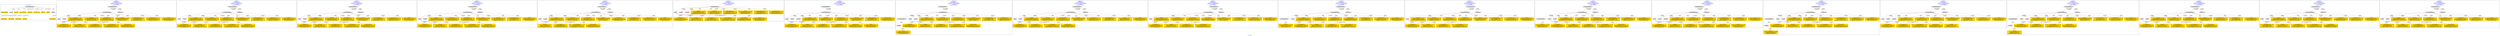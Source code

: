 digraph n0 {
fontcolor="blue"
remincross="true"
label="s02-dma.csv"
subgraph cluster_0 {
label="1-correct model"
n2[style="filled",color="white",fillcolor="lightgray",label="CulturalHeritageObject1"];
n3[shape="plaintext",style="filled",fillcolor="gold",label="Object Earliest Date"];
n4[style="filled",color="white",fillcolor="lightgray",label="Person1"];
n5[shape="plaintext",style="filled",fillcolor="gold",label="dimensions"];
n6[shape="plaintext",style="filled",fillcolor="gold",label="Object Facet Value 1"];
n7[shape="plaintext",style="filled",fillcolor="gold",label="Object Rights"];
n8[shape="plaintext",style="filled",fillcolor="gold",label="Object Link Source"];
n9[shape="plaintext",style="filled",fillcolor="gold",label="Object Title"];
n10[shape="plaintext",style="filled",fillcolor="gold",label="Object ID"];
n11[style="filled",color="white",fillcolor="lightgray",label="Concept1"];
n12[shape="plaintext",style="filled",fillcolor="gold",label="Artist Nationality"];
n13[shape="plaintext",style="filled",fillcolor="gold",label="Artist Birth Date"];
n14[shape="plaintext",style="filled",fillcolor="gold",label="Artist Death Date"];
n15[shape="plaintext",style="filled",fillcolor="gold",label="Artist Name"];
n16[shape="plaintext",style="filled",fillcolor="gold",label="Object Work Type"];
}
subgraph cluster_1 {
label="candidate 0\nlink coherence:1.0\nnode coherence:1.0\nconfidence:0.6297950725465739\nmapping score:0.6543761352933023\ncost:15.99995\n-precision:0.62-recall:0.71"
n18[style="filled",color="white",fillcolor="lightgray",label="CulturalHeritageObject1"];
n19[style="filled",color="white",fillcolor="lightgray",label="Person1"];
n20[style="filled",color="white",fillcolor="lightgray",label="Concept1"];
n21[style="filled",color="white",fillcolor="lightgray",label="EuropeanaAggregation1"];
n22[style="filled",color="white",fillcolor="lightgray",label="WebResource1"];
n23[shape="plaintext",style="filled",fillcolor="gold",label="Artist Birth Date\n[Person,dateOfBirth,0.603]\n[CulturalHeritageObject,created,0.314]\n[CulturalHeritageObject,description,0.042]\n[Person,dateOfDeath,0.041]"];
n24[shape="plaintext",style="filled",fillcolor="gold",label="Artist Name\n[Person,nameOfThePerson,0.478]\n[Document,classLink,0.231]\n[WebResource,classLink,0.153]\n[CulturalHeritageObject,provenance,0.138]"];
n25[shape="plaintext",style="filled",fillcolor="gold",label="Object Work Type\n[Concept,prefLabel,0.781]\n[CulturalHeritageObject,description,0.174]\n[CulturalHeritageObject,provenance,0.044]\n[CulturalHeritageObject,title,0.002]"];
n26[shape="plaintext",style="filled",fillcolor="gold",label="dimensions\n[CulturalHeritageObject,extent,0.906]\n[Person,nameOfThePerson,0.086]\n[CulturalHeritageObject,description,0.007]\n[CulturalHeritageObject,accessionNumber,0.0]"];
n27[shape="plaintext",style="filled",fillcolor="gold",label="Object ID\n[WebResource,classLink,0.681]\n[CulturalHeritageObject,provenance,0.144]\n[Person,nameOfThePerson,0.13]\n[Document,classLink,0.046]"];
n28[shape="plaintext",style="filled",fillcolor="gold",label="Object Rights\n[CulturalHeritageObject,provenance,0.657]\n[Document,classLink,0.152]\n[CulturalHeritageObject,description,0.102]\n[WebResource,classLink,0.089]"];
n29[shape="plaintext",style="filled",fillcolor="gold",label="Artist Death Date\n[Person,dateOfDeath,0.616]\n[CulturalHeritageObject,created,0.248]\n[Person,dateOfBirth,0.073]\n[CulturalHeritageObject,provenance,0.063]"];
n30[shape="plaintext",style="filled",fillcolor="gold",label="Object Facet Value 1\n[CulturalHeritageObject,medium,0.776]\n[Concept,prefLabel,0.176]\n[CulturalHeritageObject,description,0.043]\n[CulturalHeritageObject,extent,0.005]"];
n31[shape="plaintext",style="filled",fillcolor="gold",label="Object Title\n[CulturalHeritageObject,description,0.384]\n[CulturalHeritageObject,title,0.318]\n[Document,classLink,0.185]\n[WebResource,classLink,0.113]"];
n32[shape="plaintext",style="filled",fillcolor="gold",label="Object Earliest Date\n[CulturalHeritageObject,created,0.454]\n[Person,dateOfBirth,0.268]\n[Person,dateOfDeath,0.251]\n[CulturalHeritageObject,provenance,0.027]"];
n33[shape="plaintext",style="filled",fillcolor="gold",label="Artist Nationality\n[Person,countryAssociatedWithThePerson,0.779]\n[Concept,prefLabel,0.091]\n[CulturalHeritageObject,description,0.066]\n[CulturalHeritageObject,provenance,0.064]"];
n34[shape="plaintext",style="filled",fillcolor="gold",label="Object Link Source\n[CulturalHeritageObject,provenance,0.444]\n[Document,classLink,0.219]\n[CulturalHeritageObject,description,0.192]\n[WebResource,classLink,0.146]"];
}
subgraph cluster_2 {
label="candidate 1\nlink coherence:1.0\nnode coherence:1.0\nconfidence:0.6243269444091227\nmapping score:0.652553425914152\ncost:15.99995\n-precision:0.69-recall:0.79"
n36[style="filled",color="white",fillcolor="lightgray",label="CulturalHeritageObject1"];
n37[style="filled",color="white",fillcolor="lightgray",label="Person1"];
n38[style="filled",color="white",fillcolor="lightgray",label="Concept1"];
n39[style="filled",color="white",fillcolor="lightgray",label="EuropeanaAggregation1"];
n40[style="filled",color="white",fillcolor="lightgray",label="WebResource1"];
n41[shape="plaintext",style="filled",fillcolor="gold",label="Artist Birth Date\n[Person,dateOfBirth,0.603]\n[CulturalHeritageObject,created,0.314]\n[CulturalHeritageObject,description,0.042]\n[Person,dateOfDeath,0.041]"];
n42[shape="plaintext",style="filled",fillcolor="gold",label="Artist Name\n[Person,nameOfThePerson,0.478]\n[Document,classLink,0.231]\n[WebResource,classLink,0.153]\n[CulturalHeritageObject,provenance,0.138]"];
n43[shape="plaintext",style="filled",fillcolor="gold",label="Object Work Type\n[Concept,prefLabel,0.781]\n[CulturalHeritageObject,description,0.174]\n[CulturalHeritageObject,provenance,0.044]\n[CulturalHeritageObject,title,0.002]"];
n44[shape="plaintext",style="filled",fillcolor="gold",label="dimensions\n[CulturalHeritageObject,extent,0.906]\n[Person,nameOfThePerson,0.086]\n[CulturalHeritageObject,description,0.007]\n[CulturalHeritageObject,accessionNumber,0.0]"];
n45[shape="plaintext",style="filled",fillcolor="gold",label="Object ID\n[WebResource,classLink,0.681]\n[CulturalHeritageObject,provenance,0.144]\n[Person,nameOfThePerson,0.13]\n[Document,classLink,0.046]"];
n46[shape="plaintext",style="filled",fillcolor="gold",label="Object Rights\n[CulturalHeritageObject,provenance,0.657]\n[Document,classLink,0.152]\n[CulturalHeritageObject,description,0.102]\n[WebResource,classLink,0.089]"];
n47[shape="plaintext",style="filled",fillcolor="gold",label="Artist Death Date\n[Person,dateOfDeath,0.616]\n[CulturalHeritageObject,created,0.248]\n[Person,dateOfBirth,0.073]\n[CulturalHeritageObject,provenance,0.063]"];
n48[shape="plaintext",style="filled",fillcolor="gold",label="Object Facet Value 1\n[CulturalHeritageObject,medium,0.776]\n[Concept,prefLabel,0.176]\n[CulturalHeritageObject,description,0.043]\n[CulturalHeritageObject,extent,0.005]"];
n49[shape="plaintext",style="filled",fillcolor="gold",label="Object Title\n[CulturalHeritageObject,description,0.384]\n[CulturalHeritageObject,title,0.318]\n[Document,classLink,0.185]\n[WebResource,classLink,0.113]"];
n50[shape="plaintext",style="filled",fillcolor="gold",label="Object Earliest Date\n[CulturalHeritageObject,created,0.454]\n[Person,dateOfBirth,0.268]\n[Person,dateOfDeath,0.251]\n[CulturalHeritageObject,provenance,0.027]"];
n51[shape="plaintext",style="filled",fillcolor="gold",label="Artist Nationality\n[Person,countryAssociatedWithThePerson,0.779]\n[Concept,prefLabel,0.091]\n[CulturalHeritageObject,description,0.066]\n[CulturalHeritageObject,provenance,0.064]"];
n52[shape="plaintext",style="filled",fillcolor="gold",label="Object Link Source\n[CulturalHeritageObject,provenance,0.444]\n[Document,classLink,0.219]\n[CulturalHeritageObject,description,0.192]\n[WebResource,classLink,0.146]"];
}
subgraph cluster_3 {
label="candidate 10\nlink coherence:1.0\nnode coherence:1.0\nconfidence:0.5822581185582202\nmapping score:0.6385304839638511\ncost:15.99995\n-precision:0.5-recall:0.57"
n54[style="filled",color="white",fillcolor="lightgray",label="CulturalHeritageObject1"];
n55[style="filled",color="white",fillcolor="lightgray",label="Person1"];
n56[style="filled",color="white",fillcolor="lightgray",label="Concept1"];
n57[style="filled",color="white",fillcolor="lightgray",label="EuropeanaAggregation1"];
n58[style="filled",color="white",fillcolor="lightgray",label="WebResource1"];
n59[shape="plaintext",style="filled",fillcolor="gold",label="Artist Birth Date\n[Person,dateOfBirth,0.603]\n[CulturalHeritageObject,created,0.314]\n[CulturalHeritageObject,description,0.042]\n[Person,dateOfDeath,0.041]"];
n60[shape="plaintext",style="filled",fillcolor="gold",label="Artist Name\n[Person,nameOfThePerson,0.478]\n[Document,classLink,0.231]\n[WebResource,classLink,0.153]\n[CulturalHeritageObject,provenance,0.138]"];
n61[shape="plaintext",style="filled",fillcolor="gold",label="Object Work Type\n[Concept,prefLabel,0.781]\n[CulturalHeritageObject,description,0.174]\n[CulturalHeritageObject,provenance,0.044]\n[CulturalHeritageObject,title,0.002]"];
n62[shape="plaintext",style="filled",fillcolor="gold",label="dimensions\n[CulturalHeritageObject,extent,0.906]\n[Person,nameOfThePerson,0.086]\n[CulturalHeritageObject,description,0.007]\n[CulturalHeritageObject,accessionNumber,0.0]"];
n63[shape="plaintext",style="filled",fillcolor="gold",label="Object ID\n[WebResource,classLink,0.681]\n[CulturalHeritageObject,provenance,0.144]\n[Person,nameOfThePerson,0.13]\n[Document,classLink,0.046]"];
n64[shape="plaintext",style="filled",fillcolor="gold",label="Object Rights\n[CulturalHeritageObject,provenance,0.657]\n[Document,classLink,0.152]\n[CulturalHeritageObject,description,0.102]\n[WebResource,classLink,0.089]"];
n65[shape="plaintext",style="filled",fillcolor="gold",label="Object Earliest Date\n[CulturalHeritageObject,created,0.454]\n[Person,dateOfBirth,0.268]\n[Person,dateOfDeath,0.251]\n[CulturalHeritageObject,provenance,0.027]"];
n66[shape="plaintext",style="filled",fillcolor="gold",label="Object Facet Value 1\n[CulturalHeritageObject,medium,0.776]\n[Concept,prefLabel,0.176]\n[CulturalHeritageObject,description,0.043]\n[CulturalHeritageObject,extent,0.005]"];
n67[shape="plaintext",style="filled",fillcolor="gold",label="Object Title\n[CulturalHeritageObject,description,0.384]\n[CulturalHeritageObject,title,0.318]\n[Document,classLink,0.185]\n[WebResource,classLink,0.113]"];
n68[shape="plaintext",style="filled",fillcolor="gold",label="Artist Death Date\n[Person,dateOfDeath,0.616]\n[CulturalHeritageObject,created,0.248]\n[Person,dateOfBirth,0.073]\n[CulturalHeritageObject,provenance,0.063]"];
n69[shape="plaintext",style="filled",fillcolor="gold",label="Artist Nationality\n[Person,countryAssociatedWithThePerson,0.779]\n[Concept,prefLabel,0.091]\n[CulturalHeritageObject,description,0.066]\n[CulturalHeritageObject,provenance,0.064]"];
n70[shape="plaintext",style="filled",fillcolor="gold",label="Object Link Source\n[CulturalHeritageObject,provenance,0.444]\n[Document,classLink,0.219]\n[CulturalHeritageObject,description,0.192]\n[WebResource,classLink,0.146]"];
}
subgraph cluster_4 {
label="candidate 11\nlink coherence:1.0\nnode coherence:1.0\nconfidence:0.5781131495900208\nmapping score:0.637148827641118\ncost:15.99995\n-precision:0.62-recall:0.71"
n72[style="filled",color="white",fillcolor="lightgray",label="CulturalHeritageObject1"];
n73[style="filled",color="white",fillcolor="lightgray",label="Person1"];
n74[style="filled",color="white",fillcolor="lightgray",label="Concept1"];
n75[style="filled",color="white",fillcolor="lightgray",label="EuropeanaAggregation1"];
n76[style="filled",color="white",fillcolor="lightgray",label="WebResource1"];
n77[shape="plaintext",style="filled",fillcolor="gold",label="Artist Birth Date\n[Person,dateOfBirth,0.603]\n[CulturalHeritageObject,created,0.314]\n[CulturalHeritageObject,description,0.042]\n[Person,dateOfDeath,0.041]"];
n78[shape="plaintext",style="filled",fillcolor="gold",label="Artist Name\n[Person,nameOfThePerson,0.478]\n[Document,classLink,0.231]\n[WebResource,classLink,0.153]\n[CulturalHeritageObject,provenance,0.138]"];
n79[shape="plaintext",style="filled",fillcolor="gold",label="Object Work Type\n[Concept,prefLabel,0.781]\n[CulturalHeritageObject,description,0.174]\n[CulturalHeritageObject,provenance,0.044]\n[CulturalHeritageObject,title,0.002]"];
n80[shape="plaintext",style="filled",fillcolor="gold",label="dimensions\n[CulturalHeritageObject,extent,0.906]\n[Person,nameOfThePerson,0.086]\n[CulturalHeritageObject,description,0.007]\n[CulturalHeritageObject,accessionNumber,0.0]"];
n81[shape="plaintext",style="filled",fillcolor="gold",label="Object ID\n[WebResource,classLink,0.681]\n[CulturalHeritageObject,provenance,0.144]\n[Person,nameOfThePerson,0.13]\n[Document,classLink,0.046]"];
n82[shape="plaintext",style="filled",fillcolor="gold",label="Object Link Source\n[CulturalHeritageObject,provenance,0.444]\n[Document,classLink,0.219]\n[CulturalHeritageObject,description,0.192]\n[WebResource,classLink,0.146]"];
n83[shape="plaintext",style="filled",fillcolor="gold",label="Artist Death Date\n[Person,dateOfDeath,0.616]\n[CulturalHeritageObject,created,0.248]\n[Person,dateOfBirth,0.073]\n[CulturalHeritageObject,provenance,0.063]"];
n84[shape="plaintext",style="filled",fillcolor="gold",label="Object Facet Value 1\n[CulturalHeritageObject,medium,0.776]\n[Concept,prefLabel,0.176]\n[CulturalHeritageObject,description,0.043]\n[CulturalHeritageObject,extent,0.005]"];
n85[shape="plaintext",style="filled",fillcolor="gold",label="Object Title\n[CulturalHeritageObject,description,0.384]\n[CulturalHeritageObject,title,0.318]\n[Document,classLink,0.185]\n[WebResource,classLink,0.113]"];
n86[shape="plaintext",style="filled",fillcolor="gold",label="Object Rights\n[CulturalHeritageObject,provenance,0.657]\n[Document,classLink,0.152]\n[CulturalHeritageObject,description,0.102]\n[WebResource,classLink,0.089]"];
n87[shape="plaintext",style="filled",fillcolor="gold",label="Object Earliest Date\n[CulturalHeritageObject,created,0.454]\n[Person,dateOfBirth,0.268]\n[Person,dateOfDeath,0.251]\n[CulturalHeritageObject,provenance,0.027]"];
n88[shape="plaintext",style="filled",fillcolor="gold",label="Artist Nationality\n[Person,countryAssociatedWithThePerson,0.779]\n[Concept,prefLabel,0.091]\n[CulturalHeritageObject,description,0.066]\n[CulturalHeritageObject,provenance,0.064]"];
}
subgraph cluster_5 {
label="candidate 12\nlink coherence:1.0\nnode coherence:1.0\nconfidence:0.5775796047312886\nmapping score:0.636970979354874\ncost:15.99995\n-precision:0.62-recall:0.71"
n90[style="filled",color="white",fillcolor="lightgray",label="CulturalHeritageObject1"];
n91[style="filled",color="white",fillcolor="lightgray",label="Person1"];
n92[style="filled",color="white",fillcolor="lightgray",label="Concept1"];
n93[style="filled",color="white",fillcolor="lightgray",label="EuropeanaAggregation1"];
n94[style="filled",color="white",fillcolor="lightgray",label="WebResource1"];
n95[shape="plaintext",style="filled",fillcolor="gold",label="Artist Name\n[Person,nameOfThePerson,0.478]\n[Document,classLink,0.231]\n[WebResource,classLink,0.153]\n[CulturalHeritageObject,provenance,0.138]"];
n96[shape="plaintext",style="filled",fillcolor="gold",label="Object Work Type\n[Concept,prefLabel,0.781]\n[CulturalHeritageObject,description,0.174]\n[CulturalHeritageObject,provenance,0.044]\n[CulturalHeritageObject,title,0.002]"];
n97[shape="plaintext",style="filled",fillcolor="gold",label="dimensions\n[CulturalHeritageObject,extent,0.906]\n[Person,nameOfThePerson,0.086]\n[CulturalHeritageObject,description,0.007]\n[CulturalHeritageObject,accessionNumber,0.0]"];
n98[shape="plaintext",style="filled",fillcolor="gold",label="Object ID\n[WebResource,classLink,0.681]\n[CulturalHeritageObject,provenance,0.144]\n[Person,nameOfThePerson,0.13]\n[Document,classLink,0.046]"];
n99[shape="plaintext",style="filled",fillcolor="gold",label="Object Rights\n[CulturalHeritageObject,provenance,0.657]\n[Document,classLink,0.152]\n[CulturalHeritageObject,description,0.102]\n[WebResource,classLink,0.089]"];
n100[shape="plaintext",style="filled",fillcolor="gold",label="Artist Death Date\n[Person,dateOfDeath,0.616]\n[CulturalHeritageObject,created,0.248]\n[Person,dateOfBirth,0.073]\n[CulturalHeritageObject,provenance,0.063]"];
n101[shape="plaintext",style="filled",fillcolor="gold",label="Object Facet Value 1\n[CulturalHeritageObject,medium,0.776]\n[Concept,prefLabel,0.176]\n[CulturalHeritageObject,description,0.043]\n[CulturalHeritageObject,extent,0.005]"];
n102[shape="plaintext",style="filled",fillcolor="gold",label="Object Title\n[CulturalHeritageObject,description,0.384]\n[CulturalHeritageObject,title,0.318]\n[Document,classLink,0.185]\n[WebResource,classLink,0.113]"];
n103[shape="plaintext",style="filled",fillcolor="gold",label="Artist Birth Date\n[Person,dateOfBirth,0.603]\n[CulturalHeritageObject,created,0.314]\n[CulturalHeritageObject,description,0.042]\n[Person,dateOfDeath,0.041]"];
n104[shape="plaintext",style="filled",fillcolor="gold",label="Object Earliest Date\n[CulturalHeritageObject,created,0.454]\n[Person,dateOfBirth,0.268]\n[Person,dateOfDeath,0.251]\n[CulturalHeritageObject,provenance,0.027]"];
n105[shape="plaintext",style="filled",fillcolor="gold",label="Artist Nationality\n[Person,countryAssociatedWithThePerson,0.779]\n[Concept,prefLabel,0.091]\n[CulturalHeritageObject,description,0.066]\n[CulturalHeritageObject,provenance,0.064]"];
n106[shape="plaintext",style="filled",fillcolor="gold",label="Object Link Source\n[CulturalHeritageObject,provenance,0.444]\n[Document,classLink,0.219]\n[CulturalHeritageObject,description,0.192]\n[WebResource,classLink,0.146]"];
}
subgraph cluster_6 {
label="candidate 13\nlink coherence:1.0\nnode coherence:1.0\nconfidence:0.5768871134466087\nmapping score:0.6367401489266473\ncost:14.99997\n-precision:0.67-recall:0.71"
n108[style="filled",color="white",fillcolor="lightgray",label="CulturalHeritageObject1"];
n109[style="filled",color="white",fillcolor="lightgray",label="Person1"];
n110[style="filled",color="white",fillcolor="lightgray",label="Concept1"];
n111[style="filled",color="white",fillcolor="lightgray",label="Document1"];
n112[shape="plaintext",style="filled",fillcolor="gold",label="Artist Birth Date\n[Person,dateOfBirth,0.603]\n[CulturalHeritageObject,created,0.314]\n[CulturalHeritageObject,description,0.042]\n[Person,dateOfDeath,0.041]"];
n113[shape="plaintext",style="filled",fillcolor="gold",label="Artist Name\n[Person,nameOfThePerson,0.478]\n[Document,classLink,0.231]\n[WebResource,classLink,0.153]\n[CulturalHeritageObject,provenance,0.138]"];
n114[shape="plaintext",style="filled",fillcolor="gold",label="Object Work Type\n[Concept,prefLabel,0.781]\n[CulturalHeritageObject,description,0.174]\n[CulturalHeritageObject,provenance,0.044]\n[CulturalHeritageObject,title,0.002]"];
n115[shape="plaintext",style="filled",fillcolor="gold",label="dimensions\n[CulturalHeritageObject,extent,0.906]\n[Person,nameOfThePerson,0.086]\n[CulturalHeritageObject,description,0.007]\n[CulturalHeritageObject,accessionNumber,0.0]"];
n116[shape="plaintext",style="filled",fillcolor="gold",label="Object Rights\n[CulturalHeritageObject,provenance,0.657]\n[Document,classLink,0.152]\n[CulturalHeritageObject,description,0.102]\n[WebResource,classLink,0.089]"];
n117[shape="plaintext",style="filled",fillcolor="gold",label="Artist Death Date\n[Person,dateOfDeath,0.616]\n[CulturalHeritageObject,created,0.248]\n[Person,dateOfBirth,0.073]\n[CulturalHeritageObject,provenance,0.063]"];
n118[shape="plaintext",style="filled",fillcolor="gold",label="Object Facet Value 1\n[CulturalHeritageObject,medium,0.776]\n[Concept,prefLabel,0.176]\n[CulturalHeritageObject,description,0.043]\n[CulturalHeritageObject,extent,0.005]"];
n119[shape="plaintext",style="filled",fillcolor="gold",label="Object ID\n[WebResource,classLink,0.681]\n[CulturalHeritageObject,provenance,0.144]\n[Person,nameOfThePerson,0.13]\n[Document,classLink,0.046]"];
n120[shape="plaintext",style="filled",fillcolor="gold",label="Object Title\n[CulturalHeritageObject,description,0.384]\n[CulturalHeritageObject,title,0.318]\n[Document,classLink,0.185]\n[WebResource,classLink,0.113]"];
n121[shape="plaintext",style="filled",fillcolor="gold",label="Object Earliest Date\n[CulturalHeritageObject,created,0.454]\n[Person,dateOfBirth,0.268]\n[Person,dateOfDeath,0.251]\n[CulturalHeritageObject,provenance,0.027]"];
n122[shape="plaintext",style="filled",fillcolor="gold",label="Artist Nationality\n[Person,countryAssociatedWithThePerson,0.779]\n[Concept,prefLabel,0.091]\n[CulturalHeritageObject,description,0.066]\n[CulturalHeritageObject,provenance,0.064]"];
n123[shape="plaintext",style="filled",fillcolor="gold",label="Object Link Source\n[CulturalHeritageObject,provenance,0.444]\n[Document,classLink,0.219]\n[CulturalHeritageObject,description,0.192]\n[WebResource,classLink,0.146]"];
}
subgraph cluster_7 {
label="candidate 14\nlink coherence:1.0\nnode coherence:1.0\nconfidence:0.5768871134466087\nmapping score:0.6367401489266473\ncost:15.99996\n-precision:0.62-recall:0.71"
n125[style="filled",color="white",fillcolor="lightgray",label="CulturalHeritageObject1"];
n126[style="filled",color="white",fillcolor="lightgray",label="Person1"];
n127[style="filled",color="white",fillcolor="lightgray",label="Concept1"];
n128[style="filled",color="white",fillcolor="lightgray",label="Document1"];
n129[style="filled",color="white",fillcolor="lightgray",label="EuropeanaAggregation1"];
n130[shape="plaintext",style="filled",fillcolor="gold",label="Artist Birth Date\n[Person,dateOfBirth,0.603]\n[CulturalHeritageObject,created,0.314]\n[CulturalHeritageObject,description,0.042]\n[Person,dateOfDeath,0.041]"];
n131[shape="plaintext",style="filled",fillcolor="gold",label="Artist Name\n[Person,nameOfThePerson,0.478]\n[Document,classLink,0.231]\n[WebResource,classLink,0.153]\n[CulturalHeritageObject,provenance,0.138]"];
n132[shape="plaintext",style="filled",fillcolor="gold",label="Object Work Type\n[Concept,prefLabel,0.781]\n[CulturalHeritageObject,description,0.174]\n[CulturalHeritageObject,provenance,0.044]\n[CulturalHeritageObject,title,0.002]"];
n133[shape="plaintext",style="filled",fillcolor="gold",label="dimensions\n[CulturalHeritageObject,extent,0.906]\n[Person,nameOfThePerson,0.086]\n[CulturalHeritageObject,description,0.007]\n[CulturalHeritageObject,accessionNumber,0.0]"];
n134[shape="plaintext",style="filled",fillcolor="gold",label="Object Rights\n[CulturalHeritageObject,provenance,0.657]\n[Document,classLink,0.152]\n[CulturalHeritageObject,description,0.102]\n[WebResource,classLink,0.089]"];
n135[shape="plaintext",style="filled",fillcolor="gold",label="Artist Death Date\n[Person,dateOfDeath,0.616]\n[CulturalHeritageObject,created,0.248]\n[Person,dateOfBirth,0.073]\n[CulturalHeritageObject,provenance,0.063]"];
n136[shape="plaintext",style="filled",fillcolor="gold",label="Object Facet Value 1\n[CulturalHeritageObject,medium,0.776]\n[Concept,prefLabel,0.176]\n[CulturalHeritageObject,description,0.043]\n[CulturalHeritageObject,extent,0.005]"];
n137[shape="plaintext",style="filled",fillcolor="gold",label="Object ID\n[WebResource,classLink,0.681]\n[CulturalHeritageObject,provenance,0.144]\n[Person,nameOfThePerson,0.13]\n[Document,classLink,0.046]"];
n138[shape="plaintext",style="filled",fillcolor="gold",label="Object Title\n[CulturalHeritageObject,description,0.384]\n[CulturalHeritageObject,title,0.318]\n[Document,classLink,0.185]\n[WebResource,classLink,0.113]"];
n139[shape="plaintext",style="filled",fillcolor="gold",label="Object Earliest Date\n[CulturalHeritageObject,created,0.454]\n[Person,dateOfBirth,0.268]\n[Person,dateOfDeath,0.251]\n[CulturalHeritageObject,provenance,0.027]"];
n140[shape="plaintext",style="filled",fillcolor="gold",label="Artist Nationality\n[Person,countryAssociatedWithThePerson,0.779]\n[Concept,prefLabel,0.091]\n[CulturalHeritageObject,description,0.066]\n[CulturalHeritageObject,provenance,0.064]"];
n141[shape="plaintext",style="filled",fillcolor="gold",label="Object Link Source\n[CulturalHeritageObject,provenance,0.444]\n[Document,classLink,0.219]\n[CulturalHeritageObject,description,0.192]\n[WebResource,classLink,0.146]"];
}
subgraph cluster_8 {
label="candidate 15\nlink coherence:1.0\nnode coherence:1.0\nconfidence:0.5768871134466087\nmapping score:0.6367401489266473\ncost:16.99995\n-precision:0.59-recall:0.71"
n143[style="filled",color="white",fillcolor="lightgray",label="CulturalHeritageObject1"];
n144[style="filled",color="white",fillcolor="lightgray",label="CulturalHeritageObject2"];
n145[style="filled",color="white",fillcolor="lightgray",label="Person1"];
n146[style="filled",color="white",fillcolor="lightgray",label="Concept1"];
n147[style="filled",color="white",fillcolor="lightgray",label="Document2"];
n148[style="filled",color="white",fillcolor="lightgray",label="EuropeanaAggregation1"];
n149[shape="plaintext",style="filled",fillcolor="gold",label="Artist Birth Date\n[Person,dateOfBirth,0.603]\n[CulturalHeritageObject,created,0.314]\n[CulturalHeritageObject,description,0.042]\n[Person,dateOfDeath,0.041]"];
n150[shape="plaintext",style="filled",fillcolor="gold",label="Artist Name\n[Person,nameOfThePerson,0.478]\n[Document,classLink,0.231]\n[WebResource,classLink,0.153]\n[CulturalHeritageObject,provenance,0.138]"];
n151[shape="plaintext",style="filled",fillcolor="gold",label="Object Work Type\n[Concept,prefLabel,0.781]\n[CulturalHeritageObject,description,0.174]\n[CulturalHeritageObject,provenance,0.044]\n[CulturalHeritageObject,title,0.002]"];
n152[shape="plaintext",style="filled",fillcolor="gold",label="dimensions\n[CulturalHeritageObject,extent,0.906]\n[Person,nameOfThePerson,0.086]\n[CulturalHeritageObject,description,0.007]\n[CulturalHeritageObject,accessionNumber,0.0]"];
n153[shape="plaintext",style="filled",fillcolor="gold",label="Object ID\n[WebResource,classLink,0.681]\n[CulturalHeritageObject,provenance,0.144]\n[Person,nameOfThePerson,0.13]\n[Document,classLink,0.046]"];
n154[shape="plaintext",style="filled",fillcolor="gold",label="Object Rights\n[CulturalHeritageObject,provenance,0.657]\n[Document,classLink,0.152]\n[CulturalHeritageObject,description,0.102]\n[WebResource,classLink,0.089]"];
n155[shape="plaintext",style="filled",fillcolor="gold",label="Artist Death Date\n[Person,dateOfDeath,0.616]\n[CulturalHeritageObject,created,0.248]\n[Person,dateOfBirth,0.073]\n[CulturalHeritageObject,provenance,0.063]"];
n156[shape="plaintext",style="filled",fillcolor="gold",label="Object Facet Value 1\n[CulturalHeritageObject,medium,0.776]\n[Concept,prefLabel,0.176]\n[CulturalHeritageObject,description,0.043]\n[CulturalHeritageObject,extent,0.005]"];
n157[shape="plaintext",style="filled",fillcolor="gold",label="Object Title\n[CulturalHeritageObject,description,0.384]\n[CulturalHeritageObject,title,0.318]\n[Document,classLink,0.185]\n[WebResource,classLink,0.113]"];
n158[shape="plaintext",style="filled",fillcolor="gold",label="Object Earliest Date\n[CulturalHeritageObject,created,0.454]\n[Person,dateOfBirth,0.268]\n[Person,dateOfDeath,0.251]\n[CulturalHeritageObject,provenance,0.027]"];
n159[shape="plaintext",style="filled",fillcolor="gold",label="Artist Nationality\n[Person,countryAssociatedWithThePerson,0.779]\n[Concept,prefLabel,0.091]\n[CulturalHeritageObject,description,0.066]\n[CulturalHeritageObject,provenance,0.064]"];
n160[shape="plaintext",style="filled",fillcolor="gold",label="Object Link Source\n[CulturalHeritageObject,provenance,0.444]\n[Document,classLink,0.219]\n[CulturalHeritageObject,description,0.192]\n[WebResource,classLink,0.146]"];
}
subgraph cluster_9 {
label="candidate 16\nlink coherence:1.0\nnode coherence:1.0\nconfidence:0.5750052982938944\nmapping score:0.6361128772090759\ncost:15.99995\n-precision:0.62-recall:0.71"
n162[style="filled",color="white",fillcolor="lightgray",label="CulturalHeritageObject1"];
n163[style="filled",color="white",fillcolor="lightgray",label="Person1"];
n164[style="filled",color="white",fillcolor="lightgray",label="Concept1"];
n165[style="filled",color="white",fillcolor="lightgray",label="EuropeanaAggregation1"];
n166[style="filled",color="white",fillcolor="lightgray",label="WebResource1"];
n167[shape="plaintext",style="filled",fillcolor="gold",label="Artist Birth Date\n[Person,dateOfBirth,0.603]\n[CulturalHeritageObject,created,0.314]\n[CulturalHeritageObject,description,0.042]\n[Person,dateOfDeath,0.041]"];
n168[shape="plaintext",style="filled",fillcolor="gold",label="Object Work Type\n[Concept,prefLabel,0.781]\n[CulturalHeritageObject,description,0.174]\n[CulturalHeritageObject,provenance,0.044]\n[CulturalHeritageObject,title,0.002]"];
n169[shape="plaintext",style="filled",fillcolor="gold",label="dimensions\n[CulturalHeritageObject,extent,0.906]\n[Person,nameOfThePerson,0.086]\n[CulturalHeritageObject,description,0.007]\n[CulturalHeritageObject,accessionNumber,0.0]"];
n170[shape="plaintext",style="filled",fillcolor="gold",label="Object ID\n[WebResource,classLink,0.681]\n[CulturalHeritageObject,provenance,0.144]\n[Person,nameOfThePerson,0.13]\n[Document,classLink,0.046]"];
n171[shape="plaintext",style="filled",fillcolor="gold",label="Object Rights\n[CulturalHeritageObject,provenance,0.657]\n[Document,classLink,0.152]\n[CulturalHeritageObject,description,0.102]\n[WebResource,classLink,0.089]"];
n172[shape="plaintext",style="filled",fillcolor="gold",label="Artist Death Date\n[Person,dateOfDeath,0.616]\n[CulturalHeritageObject,created,0.248]\n[Person,dateOfBirth,0.073]\n[CulturalHeritageObject,provenance,0.063]"];
n173[shape="plaintext",style="filled",fillcolor="gold",label="Object Facet Value 1\n[CulturalHeritageObject,medium,0.776]\n[Concept,prefLabel,0.176]\n[CulturalHeritageObject,description,0.043]\n[CulturalHeritageObject,extent,0.005]"];
n174[shape="plaintext",style="filled",fillcolor="gold",label="Object Title\n[CulturalHeritageObject,description,0.384]\n[CulturalHeritageObject,title,0.318]\n[Document,classLink,0.185]\n[WebResource,classLink,0.113]"];
n175[shape="plaintext",style="filled",fillcolor="gold",label="Object Link Source\n[CulturalHeritageObject,provenance,0.444]\n[Document,classLink,0.219]\n[CulturalHeritageObject,description,0.192]\n[WebResource,classLink,0.146]"];
n176[shape="plaintext",style="filled",fillcolor="gold",label="Object Earliest Date\n[CulturalHeritageObject,created,0.454]\n[Person,dateOfBirth,0.268]\n[Person,dateOfDeath,0.251]\n[CulturalHeritageObject,provenance,0.027]"];
n177[shape="plaintext",style="filled",fillcolor="gold",label="Artist Nationality\n[Person,countryAssociatedWithThePerson,0.779]\n[Concept,prefLabel,0.091]\n[CulturalHeritageObject,description,0.066]\n[CulturalHeritageObject,provenance,0.064]"];
n178[shape="plaintext",style="filled",fillcolor="gold",label="Artist Name\n[Person,nameOfThePerson,0.478]\n[Document,classLink,0.231]\n[WebResource,classLink,0.153]\n[CulturalHeritageObject,provenance,0.138]"];
}
subgraph cluster_10 {
label="candidate 17\nlink coherence:1.0\nnode coherence:1.0\nconfidence:0.5737048561119683\nmapping score:0.649568285370656\ncost:14.99996\n-precision:0.67-recall:0.71"
n180[style="filled",color="white",fillcolor="lightgray",label="CulturalHeritageObject1"];
n181[style="filled",color="white",fillcolor="lightgray",label="Person1"];
n182[style="filled",color="white",fillcolor="lightgray",label="EuropeanaAggregation1"];
n183[style="filled",color="white",fillcolor="lightgray",label="WebResource1"];
n184[shape="plaintext",style="filled",fillcolor="gold",label="Artist Birth Date\n[Person,dateOfBirth,0.603]\n[CulturalHeritageObject,created,0.314]\n[CulturalHeritageObject,description,0.042]\n[Person,dateOfDeath,0.041]"];
n185[shape="plaintext",style="filled",fillcolor="gold",label="Artist Name\n[Person,nameOfThePerson,0.478]\n[Document,classLink,0.231]\n[WebResource,classLink,0.153]\n[CulturalHeritageObject,provenance,0.138]"];
n186[shape="plaintext",style="filled",fillcolor="gold",label="dimensions\n[CulturalHeritageObject,extent,0.906]\n[Person,nameOfThePerson,0.086]\n[CulturalHeritageObject,description,0.007]\n[CulturalHeritageObject,accessionNumber,0.0]"];
n187[shape="plaintext",style="filled",fillcolor="gold",label="Object ID\n[WebResource,classLink,0.681]\n[CulturalHeritageObject,provenance,0.144]\n[Person,nameOfThePerson,0.13]\n[Document,classLink,0.046]"];
n188[shape="plaintext",style="filled",fillcolor="gold",label="Object Rights\n[CulturalHeritageObject,provenance,0.657]\n[Document,classLink,0.152]\n[CulturalHeritageObject,description,0.102]\n[WebResource,classLink,0.089]"];
n189[shape="plaintext",style="filled",fillcolor="gold",label="Artist Death Date\n[Person,dateOfDeath,0.616]\n[CulturalHeritageObject,created,0.248]\n[Person,dateOfBirth,0.073]\n[CulturalHeritageObject,provenance,0.063]"];
n190[shape="plaintext",style="filled",fillcolor="gold",label="Object Facet Value 1\n[CulturalHeritageObject,medium,0.776]\n[Concept,prefLabel,0.176]\n[CulturalHeritageObject,description,0.043]\n[CulturalHeritageObject,extent,0.005]"];
n191[shape="plaintext",style="filled",fillcolor="gold",label="Object Work Type\n[Concept,prefLabel,0.781]\n[CulturalHeritageObject,description,0.174]\n[CulturalHeritageObject,provenance,0.044]\n[CulturalHeritageObject,title,0.002]"];
n192[shape="plaintext",style="filled",fillcolor="gold",label="Object Title\n[CulturalHeritageObject,description,0.384]\n[CulturalHeritageObject,title,0.318]\n[Document,classLink,0.185]\n[WebResource,classLink,0.113]"];
n193[shape="plaintext",style="filled",fillcolor="gold",label="Object Earliest Date\n[CulturalHeritageObject,created,0.454]\n[Person,dateOfBirth,0.268]\n[Person,dateOfDeath,0.251]\n[CulturalHeritageObject,provenance,0.027]"];
n194[shape="plaintext",style="filled",fillcolor="gold",label="Artist Nationality\n[Person,countryAssociatedWithThePerson,0.779]\n[Concept,prefLabel,0.091]\n[CulturalHeritageObject,description,0.066]\n[CulturalHeritageObject,provenance,0.064]"];
n195[shape="plaintext",style="filled",fillcolor="gold",label="Object Link Source\n[CulturalHeritageObject,provenance,0.444]\n[Document,classLink,0.219]\n[CulturalHeritageObject,description,0.192]\n[WebResource,classLink,0.146]"];
}
subgraph cluster_11 {
label="candidate 18\nlink coherence:1.0\nnode coherence:1.0\nconfidence:0.5737048561119683\nmapping score:0.6356793964817672\ncost:15.99995\n-precision:0.56-recall:0.64"
n197[style="filled",color="white",fillcolor="lightgray",label="CulturalHeritageObject1"];
n198[style="filled",color="white",fillcolor="lightgray",label="CulturalHeritageObject2"];
n199[style="filled",color="white",fillcolor="lightgray",label="Person1"];
n200[style="filled",color="white",fillcolor="lightgray",label="EuropeanaAggregation1"];
n201[style="filled",color="white",fillcolor="lightgray",label="WebResource1"];
n202[shape="plaintext",style="filled",fillcolor="gold",label="Object Title\n[CulturalHeritageObject,description,0.384]\n[CulturalHeritageObject,title,0.318]\n[Document,classLink,0.185]\n[WebResource,classLink,0.113]"];
n203[shape="plaintext",style="filled",fillcolor="gold",label="Artist Birth Date\n[Person,dateOfBirth,0.603]\n[CulturalHeritageObject,created,0.314]\n[CulturalHeritageObject,description,0.042]\n[Person,dateOfDeath,0.041]"];
n204[shape="plaintext",style="filled",fillcolor="gold",label="Artist Name\n[Person,nameOfThePerson,0.478]\n[Document,classLink,0.231]\n[WebResource,classLink,0.153]\n[CulturalHeritageObject,provenance,0.138]"];
n205[shape="plaintext",style="filled",fillcolor="gold",label="dimensions\n[CulturalHeritageObject,extent,0.906]\n[Person,nameOfThePerson,0.086]\n[CulturalHeritageObject,description,0.007]\n[CulturalHeritageObject,accessionNumber,0.0]"];
n206[shape="plaintext",style="filled",fillcolor="gold",label="Object ID\n[WebResource,classLink,0.681]\n[CulturalHeritageObject,provenance,0.144]\n[Person,nameOfThePerson,0.13]\n[Document,classLink,0.046]"];
n207[shape="plaintext",style="filled",fillcolor="gold",label="Object Rights\n[CulturalHeritageObject,provenance,0.657]\n[Document,classLink,0.152]\n[CulturalHeritageObject,description,0.102]\n[WebResource,classLink,0.089]"];
n208[shape="plaintext",style="filled",fillcolor="gold",label="Artist Death Date\n[Person,dateOfDeath,0.616]\n[CulturalHeritageObject,created,0.248]\n[Person,dateOfBirth,0.073]\n[CulturalHeritageObject,provenance,0.063]"];
n209[shape="plaintext",style="filled",fillcolor="gold",label="Object Facet Value 1\n[CulturalHeritageObject,medium,0.776]\n[Concept,prefLabel,0.176]\n[CulturalHeritageObject,description,0.043]\n[CulturalHeritageObject,extent,0.005]"];
n210[shape="plaintext",style="filled",fillcolor="gold",label="Object Work Type\n[Concept,prefLabel,0.781]\n[CulturalHeritageObject,description,0.174]\n[CulturalHeritageObject,provenance,0.044]\n[CulturalHeritageObject,title,0.002]"];
n211[shape="plaintext",style="filled",fillcolor="gold",label="Object Earliest Date\n[CulturalHeritageObject,created,0.454]\n[Person,dateOfBirth,0.268]\n[Person,dateOfDeath,0.251]\n[CulturalHeritageObject,provenance,0.027]"];
n212[shape="plaintext",style="filled",fillcolor="gold",label="Artist Nationality\n[Person,countryAssociatedWithThePerson,0.779]\n[Concept,prefLabel,0.091]\n[CulturalHeritageObject,description,0.066]\n[CulturalHeritageObject,provenance,0.064]"];
n213[shape="plaintext",style="filled",fillcolor="gold",label="Object Link Source\n[CulturalHeritageObject,provenance,0.444]\n[Document,classLink,0.219]\n[CulturalHeritageObject,description,0.192]\n[WebResource,classLink,0.146]"];
}
subgraph cluster_12 {
label="candidate 19\nlink coherence:1.0\nnode coherence:1.0\nconfidence:0.5648294270832438\nmapping score:0.646609809027748\ncost:14.99996\n-precision:0.6-recall:0.64"
n215[style="filled",color="white",fillcolor="lightgray",label="CulturalHeritageObject1"];
n216[style="filled",color="white",fillcolor="lightgray",label="Person1"];
n217[style="filled",color="white",fillcolor="lightgray",label="EuropeanaAggregation1"];
n218[style="filled",color="white",fillcolor="lightgray",label="WebResource1"];
n219[shape="plaintext",style="filled",fillcolor="gold",label="Artist Birth Date\n[Person,dateOfBirth,0.603]\n[CulturalHeritageObject,created,0.314]\n[CulturalHeritageObject,description,0.042]\n[Person,dateOfDeath,0.041]"];
n220[shape="plaintext",style="filled",fillcolor="gold",label="Artist Name\n[Person,nameOfThePerson,0.478]\n[Document,classLink,0.231]\n[WebResource,classLink,0.153]\n[CulturalHeritageObject,provenance,0.138]"];
n221[shape="plaintext",style="filled",fillcolor="gold",label="dimensions\n[CulturalHeritageObject,extent,0.906]\n[Person,nameOfThePerson,0.086]\n[CulturalHeritageObject,description,0.007]\n[CulturalHeritageObject,accessionNumber,0.0]"];
n222[shape="plaintext",style="filled",fillcolor="gold",label="Object ID\n[WebResource,classLink,0.681]\n[CulturalHeritageObject,provenance,0.144]\n[Person,nameOfThePerson,0.13]\n[Document,classLink,0.046]"];
n223[shape="plaintext",style="filled",fillcolor="gold",label="Object Rights\n[CulturalHeritageObject,provenance,0.657]\n[Document,classLink,0.152]\n[CulturalHeritageObject,description,0.102]\n[WebResource,classLink,0.089]"];
n224[shape="plaintext",style="filled",fillcolor="gold",label="Artist Death Date\n[Person,dateOfDeath,0.616]\n[CulturalHeritageObject,created,0.248]\n[Person,dateOfBirth,0.073]\n[CulturalHeritageObject,provenance,0.063]"];
n225[shape="plaintext",style="filled",fillcolor="gold",label="Object Facet Value 1\n[CulturalHeritageObject,medium,0.776]\n[Concept,prefLabel,0.176]\n[CulturalHeritageObject,description,0.043]\n[CulturalHeritageObject,extent,0.005]"];
n226[shape="plaintext",style="filled",fillcolor="gold",label="Object Work Type\n[Concept,prefLabel,0.781]\n[CulturalHeritageObject,description,0.174]\n[CulturalHeritageObject,provenance,0.044]\n[CulturalHeritageObject,title,0.002]"];
n227[shape="plaintext",style="filled",fillcolor="gold",label="Object Title\n[CulturalHeritageObject,description,0.384]\n[CulturalHeritageObject,title,0.318]\n[Document,classLink,0.185]\n[WebResource,classLink,0.113]"];
n228[shape="plaintext",style="filled",fillcolor="gold",label="Object Earliest Date\n[CulturalHeritageObject,created,0.454]\n[Person,dateOfBirth,0.268]\n[Person,dateOfDeath,0.251]\n[CulturalHeritageObject,provenance,0.027]"];
n229[shape="plaintext",style="filled",fillcolor="gold",label="Artist Nationality\n[Person,countryAssociatedWithThePerson,0.779]\n[Concept,prefLabel,0.091]\n[CulturalHeritageObject,description,0.066]\n[CulturalHeritageObject,provenance,0.064]"];
n230[shape="plaintext",style="filled",fillcolor="gold",label="Object Link Source\n[CulturalHeritageObject,provenance,0.444]\n[Document,classLink,0.219]\n[CulturalHeritageObject,description,0.192]\n[WebResource,classLink,0.146]"];
}
subgraph cluster_13 {
label="candidate 2\nlink coherence:1.0\nnode coherence:1.0\nconfidence:0.6243269444091227\nmapping score:0.6386645370252632\ncost:16.99994\n-precision:0.59-recall:0.71"
n232[style="filled",color="white",fillcolor="lightgray",label="CulturalHeritageObject1"];
n233[style="filled",color="white",fillcolor="lightgray",label="CulturalHeritageObject2"];
n234[style="filled",color="white",fillcolor="lightgray",label="Person1"];
n235[style="filled",color="white",fillcolor="lightgray",label="Concept1"];
n236[style="filled",color="white",fillcolor="lightgray",label="EuropeanaAggregation1"];
n237[style="filled",color="white",fillcolor="lightgray",label="WebResource1"];
n238[shape="plaintext",style="filled",fillcolor="gold",label="Object Title\n[CulturalHeritageObject,description,0.384]\n[CulturalHeritageObject,title,0.318]\n[Document,classLink,0.185]\n[WebResource,classLink,0.113]"];
n239[shape="plaintext",style="filled",fillcolor="gold",label="Artist Birth Date\n[Person,dateOfBirth,0.603]\n[CulturalHeritageObject,created,0.314]\n[CulturalHeritageObject,description,0.042]\n[Person,dateOfDeath,0.041]"];
n240[shape="plaintext",style="filled",fillcolor="gold",label="Artist Name\n[Person,nameOfThePerson,0.478]\n[Document,classLink,0.231]\n[WebResource,classLink,0.153]\n[CulturalHeritageObject,provenance,0.138]"];
n241[shape="plaintext",style="filled",fillcolor="gold",label="Object Work Type\n[Concept,prefLabel,0.781]\n[CulturalHeritageObject,description,0.174]\n[CulturalHeritageObject,provenance,0.044]\n[CulturalHeritageObject,title,0.002]"];
n242[shape="plaintext",style="filled",fillcolor="gold",label="dimensions\n[CulturalHeritageObject,extent,0.906]\n[Person,nameOfThePerson,0.086]\n[CulturalHeritageObject,description,0.007]\n[CulturalHeritageObject,accessionNumber,0.0]"];
n243[shape="plaintext",style="filled",fillcolor="gold",label="Object ID\n[WebResource,classLink,0.681]\n[CulturalHeritageObject,provenance,0.144]\n[Person,nameOfThePerson,0.13]\n[Document,classLink,0.046]"];
n244[shape="plaintext",style="filled",fillcolor="gold",label="Object Rights\n[CulturalHeritageObject,provenance,0.657]\n[Document,classLink,0.152]\n[CulturalHeritageObject,description,0.102]\n[WebResource,classLink,0.089]"];
n245[shape="plaintext",style="filled",fillcolor="gold",label="Artist Death Date\n[Person,dateOfDeath,0.616]\n[CulturalHeritageObject,created,0.248]\n[Person,dateOfBirth,0.073]\n[CulturalHeritageObject,provenance,0.063]"];
n246[shape="plaintext",style="filled",fillcolor="gold",label="Object Facet Value 1\n[CulturalHeritageObject,medium,0.776]\n[Concept,prefLabel,0.176]\n[CulturalHeritageObject,description,0.043]\n[CulturalHeritageObject,extent,0.005]"];
n247[shape="plaintext",style="filled",fillcolor="gold",label="Object Earliest Date\n[CulturalHeritageObject,created,0.454]\n[Person,dateOfBirth,0.268]\n[Person,dateOfDeath,0.251]\n[CulturalHeritageObject,provenance,0.027]"];
n248[shape="plaintext",style="filled",fillcolor="gold",label="Artist Nationality\n[Person,countryAssociatedWithThePerson,0.779]\n[Concept,prefLabel,0.091]\n[CulturalHeritageObject,description,0.066]\n[CulturalHeritageObject,provenance,0.064]"];
n249[shape="plaintext",style="filled",fillcolor="gold",label="Object Link Source\n[CulturalHeritageObject,provenance,0.444]\n[Document,classLink,0.219]\n[CulturalHeritageObject,description,0.192]\n[WebResource,classLink,0.146]"];
}
subgraph cluster_14 {
label="candidate 3\nlink coherence:1.0\nnode coherence:1.0\nconfidence:0.6132463640686013\nmapping score:0.6349710102450893\ncost:16.99995\n-precision:0.59-recall:0.71"
n251[style="filled",color="white",fillcolor="lightgray",label="CulturalHeritageObject1"];
n252[style="filled",color="white",fillcolor="lightgray",label="Person1"];
n253[style="filled",color="white",fillcolor="lightgray",label="Concept1"];
n254[style="filled",color="white",fillcolor="lightgray",label="Document1"];
n255[style="filled",color="white",fillcolor="lightgray",label="EuropeanaAggregation1"];
n256[style="filled",color="white",fillcolor="lightgray",label="WebResource1"];
n257[shape="plaintext",style="filled",fillcolor="gold",label="Artist Birth Date\n[Person,dateOfBirth,0.603]\n[CulturalHeritageObject,created,0.314]\n[CulturalHeritageObject,description,0.042]\n[Person,dateOfDeath,0.041]"];
n258[shape="plaintext",style="filled",fillcolor="gold",label="Artist Name\n[Person,nameOfThePerson,0.478]\n[Document,classLink,0.231]\n[WebResource,classLink,0.153]\n[CulturalHeritageObject,provenance,0.138]"];
n259[shape="plaintext",style="filled",fillcolor="gold",label="Object Work Type\n[Concept,prefLabel,0.781]\n[CulturalHeritageObject,description,0.174]\n[CulturalHeritageObject,provenance,0.044]\n[CulturalHeritageObject,title,0.002]"];
n260[shape="plaintext",style="filled",fillcolor="gold",label="dimensions\n[CulturalHeritageObject,extent,0.906]\n[Person,nameOfThePerson,0.086]\n[CulturalHeritageObject,description,0.007]\n[CulturalHeritageObject,accessionNumber,0.0]"];
n261[shape="plaintext",style="filled",fillcolor="gold",label="Object ID\n[WebResource,classLink,0.681]\n[CulturalHeritageObject,provenance,0.144]\n[Person,nameOfThePerson,0.13]\n[Document,classLink,0.046]"];
n262[shape="plaintext",style="filled",fillcolor="gold",label="Object Rights\n[CulturalHeritageObject,provenance,0.657]\n[Document,classLink,0.152]\n[CulturalHeritageObject,description,0.102]\n[WebResource,classLink,0.089]"];
n263[shape="plaintext",style="filled",fillcolor="gold",label="Artist Death Date\n[Person,dateOfDeath,0.616]\n[CulturalHeritageObject,created,0.248]\n[Person,dateOfBirth,0.073]\n[CulturalHeritageObject,provenance,0.063]"];
n264[shape="plaintext",style="filled",fillcolor="gold",label="Object Facet Value 1\n[CulturalHeritageObject,medium,0.776]\n[Concept,prefLabel,0.176]\n[CulturalHeritageObject,description,0.043]\n[CulturalHeritageObject,extent,0.005]"];
n265[shape="plaintext",style="filled",fillcolor="gold",label="Object Title\n[CulturalHeritageObject,description,0.384]\n[CulturalHeritageObject,title,0.318]\n[Document,classLink,0.185]\n[WebResource,classLink,0.113]"];
n266[shape="plaintext",style="filled",fillcolor="gold",label="Object Earliest Date\n[CulturalHeritageObject,created,0.454]\n[Person,dateOfBirth,0.268]\n[Person,dateOfDeath,0.251]\n[CulturalHeritageObject,provenance,0.027]"];
n267[shape="plaintext",style="filled",fillcolor="gold",label="Artist Nationality\n[Person,countryAssociatedWithThePerson,0.779]\n[Concept,prefLabel,0.091]\n[CulturalHeritageObject,description,0.066]\n[CulturalHeritageObject,provenance,0.064]"];
n268[shape="plaintext",style="filled",fillcolor="gold",label="Object Link Source\n[CulturalHeritageObject,provenance,0.444]\n[Document,classLink,0.219]\n[CulturalHeritageObject,description,0.192]\n[WebResource,classLink,0.146]"];
}
subgraph cluster_15 {
label="candidate 4\nlink coherence:1.0\nnode coherence:1.0\nconfidence:0.6132463640686013\nmapping score:0.6349710102450893\ncost:17.99994\n-precision:0.56-recall:0.71"
n270[style="filled",color="white",fillcolor="lightgray",label="CulturalHeritageObject1"];
n271[style="filled",color="white",fillcolor="lightgray",label="CulturalHeritageObject2"];
n272[style="filled",color="white",fillcolor="lightgray",label="Person1"];
n273[style="filled",color="white",fillcolor="lightgray",label="Concept1"];
n274[style="filled",color="white",fillcolor="lightgray",label="Document2"];
n275[style="filled",color="white",fillcolor="lightgray",label="EuropeanaAggregation1"];
n276[style="filled",color="white",fillcolor="lightgray",label="WebResource1"];
n277[shape="plaintext",style="filled",fillcolor="gold",label="Artist Birth Date\n[Person,dateOfBirth,0.603]\n[CulturalHeritageObject,created,0.314]\n[CulturalHeritageObject,description,0.042]\n[Person,dateOfDeath,0.041]"];
n278[shape="plaintext",style="filled",fillcolor="gold",label="Artist Name\n[Person,nameOfThePerson,0.478]\n[Document,classLink,0.231]\n[WebResource,classLink,0.153]\n[CulturalHeritageObject,provenance,0.138]"];
n279[shape="plaintext",style="filled",fillcolor="gold",label="Object Work Type\n[Concept,prefLabel,0.781]\n[CulturalHeritageObject,description,0.174]\n[CulturalHeritageObject,provenance,0.044]\n[CulturalHeritageObject,title,0.002]"];
n280[shape="plaintext",style="filled",fillcolor="gold",label="Object Title\n[CulturalHeritageObject,description,0.384]\n[CulturalHeritageObject,title,0.318]\n[Document,classLink,0.185]\n[WebResource,classLink,0.113]"];
n281[shape="plaintext",style="filled",fillcolor="gold",label="dimensions\n[CulturalHeritageObject,extent,0.906]\n[Person,nameOfThePerson,0.086]\n[CulturalHeritageObject,description,0.007]\n[CulturalHeritageObject,accessionNumber,0.0]"];
n282[shape="plaintext",style="filled",fillcolor="gold",label="Object ID\n[WebResource,classLink,0.681]\n[CulturalHeritageObject,provenance,0.144]\n[Person,nameOfThePerson,0.13]\n[Document,classLink,0.046]"];
n283[shape="plaintext",style="filled",fillcolor="gold",label="Object Rights\n[CulturalHeritageObject,provenance,0.657]\n[Document,classLink,0.152]\n[CulturalHeritageObject,description,0.102]\n[WebResource,classLink,0.089]"];
n284[shape="plaintext",style="filled",fillcolor="gold",label="Artist Death Date\n[Person,dateOfDeath,0.616]\n[CulturalHeritageObject,created,0.248]\n[Person,dateOfBirth,0.073]\n[CulturalHeritageObject,provenance,0.063]"];
n285[shape="plaintext",style="filled",fillcolor="gold",label="Object Facet Value 1\n[CulturalHeritageObject,medium,0.776]\n[Concept,prefLabel,0.176]\n[CulturalHeritageObject,description,0.043]\n[CulturalHeritageObject,extent,0.005]"];
n286[shape="plaintext",style="filled",fillcolor="gold",label="Object Earliest Date\n[CulturalHeritageObject,created,0.454]\n[Person,dateOfBirth,0.268]\n[Person,dateOfDeath,0.251]\n[CulturalHeritageObject,provenance,0.027]"];
n287[shape="plaintext",style="filled",fillcolor="gold",label="Artist Nationality\n[Person,countryAssociatedWithThePerson,0.779]\n[Concept,prefLabel,0.091]\n[CulturalHeritageObject,description,0.066]\n[CulturalHeritageObject,provenance,0.064]"];
n288[shape="plaintext",style="filled",fillcolor="gold",label="Object Link Source\n[CulturalHeritageObject,provenance,0.444]\n[Document,classLink,0.219]\n[CulturalHeritageObject,description,0.192]\n[WebResource,classLink,0.146]"];
}
subgraph cluster_16 {
label="candidate 5\nlink coherence:1.0\nnode coherence:1.0\nconfidence:0.6091622858891784\nmapping score:0.6336096508519484\ncost:16.99995\n-precision:0.53-recall:0.64"
n290[style="filled",color="white",fillcolor="lightgray",label="CulturalHeritageObject1"];
n291[style="filled",color="white",fillcolor="lightgray",label="Person1"];
n292[style="filled",color="white",fillcolor="lightgray",label="Concept1"];
n293[style="filled",color="white",fillcolor="lightgray",label="Document1"];
n294[style="filled",color="white",fillcolor="lightgray",label="EuropeanaAggregation1"];
n295[style="filled",color="white",fillcolor="lightgray",label="WebResource1"];
n296[shape="plaintext",style="filled",fillcolor="gold",label="Artist Birth Date\n[Person,dateOfBirth,0.603]\n[CulturalHeritageObject,created,0.314]\n[CulturalHeritageObject,description,0.042]\n[Person,dateOfDeath,0.041]"];
n297[shape="plaintext",style="filled",fillcolor="gold",label="Object Work Type\n[Concept,prefLabel,0.781]\n[CulturalHeritageObject,description,0.174]\n[CulturalHeritageObject,provenance,0.044]\n[CulturalHeritageObject,title,0.002]"];
n298[shape="plaintext",style="filled",fillcolor="gold",label="dimensions\n[CulturalHeritageObject,extent,0.906]\n[Person,nameOfThePerson,0.086]\n[CulturalHeritageObject,description,0.007]\n[CulturalHeritageObject,accessionNumber,0.0]"];
n299[shape="plaintext",style="filled",fillcolor="gold",label="Object ID\n[WebResource,classLink,0.681]\n[CulturalHeritageObject,provenance,0.144]\n[Person,nameOfThePerson,0.13]\n[Document,classLink,0.046]"];
n300[shape="plaintext",style="filled",fillcolor="gold",label="Object Rights\n[CulturalHeritageObject,provenance,0.657]\n[Document,classLink,0.152]\n[CulturalHeritageObject,description,0.102]\n[WebResource,classLink,0.089]"];
n301[shape="plaintext",style="filled",fillcolor="gold",label="Artist Death Date\n[Person,dateOfDeath,0.616]\n[CulturalHeritageObject,created,0.248]\n[Person,dateOfBirth,0.073]\n[CulturalHeritageObject,provenance,0.063]"];
n302[shape="plaintext",style="filled",fillcolor="gold",label="Object Facet Value 1\n[CulturalHeritageObject,medium,0.776]\n[Concept,prefLabel,0.176]\n[CulturalHeritageObject,description,0.043]\n[CulturalHeritageObject,extent,0.005]"];
n303[shape="plaintext",style="filled",fillcolor="gold",label="Artist Name\n[Person,nameOfThePerson,0.478]\n[Document,classLink,0.231]\n[WebResource,classLink,0.153]\n[CulturalHeritageObject,provenance,0.138]"];
n304[shape="plaintext",style="filled",fillcolor="gold",label="Object Title\n[CulturalHeritageObject,description,0.384]\n[CulturalHeritageObject,title,0.318]\n[Document,classLink,0.185]\n[WebResource,classLink,0.113]"];
n305[shape="plaintext",style="filled",fillcolor="gold",label="Object Earliest Date\n[CulturalHeritageObject,created,0.454]\n[Person,dateOfBirth,0.268]\n[Person,dateOfDeath,0.251]\n[CulturalHeritageObject,provenance,0.027]"];
n306[shape="plaintext",style="filled",fillcolor="gold",label="Artist Nationality\n[Person,countryAssociatedWithThePerson,0.779]\n[Concept,prefLabel,0.091]\n[CulturalHeritageObject,description,0.066]\n[CulturalHeritageObject,provenance,0.064]"];
n307[shape="plaintext",style="filled",fillcolor="gold",label="Object Link Source\n[CulturalHeritageObject,provenance,0.444]\n[Document,classLink,0.219]\n[CulturalHeritageObject,description,0.192]\n[WebResource,classLink,0.146]"];
}
subgraph cluster_17 {
label="candidate 6\nlink coherence:1.0\nnode coherence:1.0\nconfidence:0.6091622858891784\nmapping score:0.6336096508519484\ncost:17.99994\n-precision:0.5-recall:0.64"
n309[style="filled",color="white",fillcolor="lightgray",label="CulturalHeritageObject1"];
n310[style="filled",color="white",fillcolor="lightgray",label="CulturalHeritageObject2"];
n311[style="filled",color="white",fillcolor="lightgray",label="Person1"];
n312[style="filled",color="white",fillcolor="lightgray",label="Concept1"];
n313[style="filled",color="white",fillcolor="lightgray",label="Document2"];
n314[style="filled",color="white",fillcolor="lightgray",label="EuropeanaAggregation1"];
n315[style="filled",color="white",fillcolor="lightgray",label="WebResource1"];
n316[shape="plaintext",style="filled",fillcolor="gold",label="Artist Birth Date\n[Person,dateOfBirth,0.603]\n[CulturalHeritageObject,created,0.314]\n[CulturalHeritageObject,description,0.042]\n[Person,dateOfDeath,0.041]"];
n317[shape="plaintext",style="filled",fillcolor="gold",label="Object Work Type\n[Concept,prefLabel,0.781]\n[CulturalHeritageObject,description,0.174]\n[CulturalHeritageObject,provenance,0.044]\n[CulturalHeritageObject,title,0.002]"];
n318[shape="plaintext",style="filled",fillcolor="gold",label="dimensions\n[CulturalHeritageObject,extent,0.906]\n[Person,nameOfThePerson,0.086]\n[CulturalHeritageObject,description,0.007]\n[CulturalHeritageObject,accessionNumber,0.0]"];
n319[shape="plaintext",style="filled",fillcolor="gold",label="Object ID\n[WebResource,classLink,0.681]\n[CulturalHeritageObject,provenance,0.144]\n[Person,nameOfThePerson,0.13]\n[Document,classLink,0.046]"];
n320[shape="plaintext",style="filled",fillcolor="gold",label="Artist Name\n[Person,nameOfThePerson,0.478]\n[Document,classLink,0.231]\n[WebResource,classLink,0.153]\n[CulturalHeritageObject,provenance,0.138]"];
n321[shape="plaintext",style="filled",fillcolor="gold",label="Object Rights\n[CulturalHeritageObject,provenance,0.657]\n[Document,classLink,0.152]\n[CulturalHeritageObject,description,0.102]\n[WebResource,classLink,0.089]"];
n322[shape="plaintext",style="filled",fillcolor="gold",label="Artist Death Date\n[Person,dateOfDeath,0.616]\n[CulturalHeritageObject,created,0.248]\n[Person,dateOfBirth,0.073]\n[CulturalHeritageObject,provenance,0.063]"];
n323[shape="plaintext",style="filled",fillcolor="gold",label="Object Facet Value 1\n[CulturalHeritageObject,medium,0.776]\n[Concept,prefLabel,0.176]\n[CulturalHeritageObject,description,0.043]\n[CulturalHeritageObject,extent,0.005]"];
n324[shape="plaintext",style="filled",fillcolor="gold",label="Object Title\n[CulturalHeritageObject,description,0.384]\n[CulturalHeritageObject,title,0.318]\n[Document,classLink,0.185]\n[WebResource,classLink,0.113]"];
n325[shape="plaintext",style="filled",fillcolor="gold",label="Object Earliest Date\n[CulturalHeritageObject,created,0.454]\n[Person,dateOfBirth,0.268]\n[Person,dateOfDeath,0.251]\n[CulturalHeritageObject,provenance,0.027]"];
n326[shape="plaintext",style="filled",fillcolor="gold",label="Artist Nationality\n[Person,countryAssociatedWithThePerson,0.779]\n[Concept,prefLabel,0.091]\n[CulturalHeritageObject,description,0.066]\n[CulturalHeritageObject,provenance,0.064]"];
n327[shape="plaintext",style="filled",fillcolor="gold",label="Object Link Source\n[CulturalHeritageObject,provenance,0.444]\n[Document,classLink,0.219]\n[CulturalHeritageObject,description,0.192]\n[WebResource,classLink,0.146]"];
}
subgraph cluster_18 {
label="candidate 7\nlink coherence:1.0\nnode coherence:1.0\nconfidence:0.6033468728343357\nmapping score:0.6455600687225563\ncost:15.99995\n-precision:0.69-recall:0.79"
n329[style="filled",color="white",fillcolor="lightgray",label="CulturalHeritageObject1"];
n330[style="filled",color="white",fillcolor="lightgray",label="Person1"];
n331[style="filled",color="white",fillcolor="lightgray",label="Concept1"];
n332[style="filled",color="white",fillcolor="lightgray",label="EuropeanaAggregation1"];
n333[style="filled",color="white",fillcolor="lightgray",label="WebResource1"];
n334[shape="plaintext",style="filled",fillcolor="gold",label="Artist Birth Date\n[Person,dateOfBirth,0.603]\n[CulturalHeritageObject,created,0.314]\n[CulturalHeritageObject,description,0.042]\n[Person,dateOfDeath,0.041]"];
n335[shape="plaintext",style="filled",fillcolor="gold",label="Artist Name\n[Person,nameOfThePerson,0.478]\n[Document,classLink,0.231]\n[WebResource,classLink,0.153]\n[CulturalHeritageObject,provenance,0.138]"];
n336[shape="plaintext",style="filled",fillcolor="gold",label="Object Work Type\n[Concept,prefLabel,0.781]\n[CulturalHeritageObject,description,0.174]\n[CulturalHeritageObject,provenance,0.044]\n[CulturalHeritageObject,title,0.002]"];
n337[shape="plaintext",style="filled",fillcolor="gold",label="dimensions\n[CulturalHeritageObject,extent,0.906]\n[Person,nameOfThePerson,0.086]\n[CulturalHeritageObject,description,0.007]\n[CulturalHeritageObject,accessionNumber,0.0]"];
n338[shape="plaintext",style="filled",fillcolor="gold",label="Object ID\n[WebResource,classLink,0.681]\n[CulturalHeritageObject,provenance,0.144]\n[Person,nameOfThePerson,0.13]\n[Document,classLink,0.046]"];
n339[shape="plaintext",style="filled",fillcolor="gold",label="Object Rights\n[CulturalHeritageObject,provenance,0.657]\n[Document,classLink,0.152]\n[CulturalHeritageObject,description,0.102]\n[WebResource,classLink,0.089]"];
n340[shape="plaintext",style="filled",fillcolor="gold",label="Artist Death Date\n[Person,dateOfDeath,0.616]\n[CulturalHeritageObject,created,0.248]\n[Person,dateOfBirth,0.073]\n[CulturalHeritageObject,provenance,0.063]"];
n341[shape="plaintext",style="filled",fillcolor="gold",label="Object Facet Value 1\n[CulturalHeritageObject,medium,0.776]\n[Concept,prefLabel,0.176]\n[CulturalHeritageObject,description,0.043]\n[CulturalHeritageObject,extent,0.005]"];
n342[shape="plaintext",style="filled",fillcolor="gold",label="Object Title\n[CulturalHeritageObject,description,0.384]\n[CulturalHeritageObject,title,0.318]\n[Document,classLink,0.185]\n[WebResource,classLink,0.113]"];
n343[shape="plaintext",style="filled",fillcolor="gold",label="Object Link Source\n[CulturalHeritageObject,provenance,0.444]\n[Document,classLink,0.219]\n[CulturalHeritageObject,description,0.192]\n[WebResource,classLink,0.146]"];
n344[shape="plaintext",style="filled",fillcolor="gold",label="Object Earliest Date\n[CulturalHeritageObject,created,0.454]\n[Person,dateOfBirth,0.268]\n[Person,dateOfDeath,0.251]\n[CulturalHeritageObject,provenance,0.027]"];
n345[shape="plaintext",style="filled",fillcolor="gold",label="Artist Nationality\n[Person,countryAssociatedWithThePerson,0.779]\n[Concept,prefLabel,0.091]\n[CulturalHeritageObject,description,0.066]\n[CulturalHeritageObject,provenance,0.064]"];
}
subgraph cluster_19 {
label="candidate 8\nlink coherence:1.0\nnode coherence:1.0\nconfidence:0.5902732463535821\nmapping score:0.6412021932289719\ncost:15.99995\n-precision:0.5-recall:0.57"
n347[style="filled",color="white",fillcolor="lightgray",label="CulturalHeritageObject1"];
n348[style="filled",color="white",fillcolor="lightgray",label="Person1"];
n349[style="filled",color="white",fillcolor="lightgray",label="Concept1"];
n350[style="filled",color="white",fillcolor="lightgray",label="EuropeanaAggregation1"];
n351[style="filled",color="white",fillcolor="lightgray",label="WebResource1"];
n352[shape="plaintext",style="filled",fillcolor="gold",label="Object Earliest Date\n[CulturalHeritageObject,created,0.454]\n[Person,dateOfBirth,0.268]\n[Person,dateOfDeath,0.251]\n[CulturalHeritageObject,provenance,0.027]"];
n353[shape="plaintext",style="filled",fillcolor="gold",label="Artist Name\n[Person,nameOfThePerson,0.478]\n[Document,classLink,0.231]\n[WebResource,classLink,0.153]\n[CulturalHeritageObject,provenance,0.138]"];
n354[shape="plaintext",style="filled",fillcolor="gold",label="Object Work Type\n[Concept,prefLabel,0.781]\n[CulturalHeritageObject,description,0.174]\n[CulturalHeritageObject,provenance,0.044]\n[CulturalHeritageObject,title,0.002]"];
n355[shape="plaintext",style="filled",fillcolor="gold",label="dimensions\n[CulturalHeritageObject,extent,0.906]\n[Person,nameOfThePerson,0.086]\n[CulturalHeritageObject,description,0.007]\n[CulturalHeritageObject,accessionNumber,0.0]"];
n356[shape="plaintext",style="filled",fillcolor="gold",label="Object ID\n[WebResource,classLink,0.681]\n[CulturalHeritageObject,provenance,0.144]\n[Person,nameOfThePerson,0.13]\n[Document,classLink,0.046]"];
n357[shape="plaintext",style="filled",fillcolor="gold",label="Object Rights\n[CulturalHeritageObject,provenance,0.657]\n[Document,classLink,0.152]\n[CulturalHeritageObject,description,0.102]\n[WebResource,classLink,0.089]"];
n358[shape="plaintext",style="filled",fillcolor="gold",label="Artist Death Date\n[Person,dateOfDeath,0.616]\n[CulturalHeritageObject,created,0.248]\n[Person,dateOfBirth,0.073]\n[CulturalHeritageObject,provenance,0.063]"];
n359[shape="plaintext",style="filled",fillcolor="gold",label="Object Facet Value 1\n[CulturalHeritageObject,medium,0.776]\n[Concept,prefLabel,0.176]\n[CulturalHeritageObject,description,0.043]\n[CulturalHeritageObject,extent,0.005]"];
n360[shape="plaintext",style="filled",fillcolor="gold",label="Object Title\n[CulturalHeritageObject,description,0.384]\n[CulturalHeritageObject,title,0.318]\n[Document,classLink,0.185]\n[WebResource,classLink,0.113]"];
n361[shape="plaintext",style="filled",fillcolor="gold",label="Artist Birth Date\n[Person,dateOfBirth,0.603]\n[CulturalHeritageObject,created,0.314]\n[CulturalHeritageObject,description,0.042]\n[Person,dateOfDeath,0.041]"];
n362[shape="plaintext",style="filled",fillcolor="gold",label="Artist Nationality\n[Person,countryAssociatedWithThePerson,0.779]\n[Concept,prefLabel,0.091]\n[CulturalHeritageObject,description,0.066]\n[CulturalHeritageObject,provenance,0.064]"];
n363[shape="plaintext",style="filled",fillcolor="gold",label="Object Link Source\n[CulturalHeritageObject,provenance,0.444]\n[Document,classLink,0.219]\n[CulturalHeritageObject,description,0.192]\n[WebResource,classLink,0.146]"];
}
subgraph cluster_20 {
label="candidate 9\nlink coherence:1.0\nnode coherence:1.0\nconfidence:0.5848051182161309\nmapping score:0.6393794838498214\ncost:15.99995\n-precision:0.56-recall:0.64"
n365[style="filled",color="white",fillcolor="lightgray",label="CulturalHeritageObject1"];
n366[style="filled",color="white",fillcolor="lightgray",label="Person1"];
n367[style="filled",color="white",fillcolor="lightgray",label="Concept1"];
n368[style="filled",color="white",fillcolor="lightgray",label="EuropeanaAggregation1"];
n369[style="filled",color="white",fillcolor="lightgray",label="WebResource1"];
n370[shape="plaintext",style="filled",fillcolor="gold",label="Object Earliest Date\n[CulturalHeritageObject,created,0.454]\n[Person,dateOfBirth,0.268]\n[Person,dateOfDeath,0.251]\n[CulturalHeritageObject,provenance,0.027]"];
n371[shape="plaintext",style="filled",fillcolor="gold",label="Artist Name\n[Person,nameOfThePerson,0.478]\n[Document,classLink,0.231]\n[WebResource,classLink,0.153]\n[CulturalHeritageObject,provenance,0.138]"];
n372[shape="plaintext",style="filled",fillcolor="gold",label="Object Work Type\n[Concept,prefLabel,0.781]\n[CulturalHeritageObject,description,0.174]\n[CulturalHeritageObject,provenance,0.044]\n[CulturalHeritageObject,title,0.002]"];
n373[shape="plaintext",style="filled",fillcolor="gold",label="dimensions\n[CulturalHeritageObject,extent,0.906]\n[Person,nameOfThePerson,0.086]\n[CulturalHeritageObject,description,0.007]\n[CulturalHeritageObject,accessionNumber,0.0]"];
n374[shape="plaintext",style="filled",fillcolor="gold",label="Object ID\n[WebResource,classLink,0.681]\n[CulturalHeritageObject,provenance,0.144]\n[Person,nameOfThePerson,0.13]\n[Document,classLink,0.046]"];
n375[shape="plaintext",style="filled",fillcolor="gold",label="Object Rights\n[CulturalHeritageObject,provenance,0.657]\n[Document,classLink,0.152]\n[CulturalHeritageObject,description,0.102]\n[WebResource,classLink,0.089]"];
n376[shape="plaintext",style="filled",fillcolor="gold",label="Artist Death Date\n[Person,dateOfDeath,0.616]\n[CulturalHeritageObject,created,0.248]\n[Person,dateOfBirth,0.073]\n[CulturalHeritageObject,provenance,0.063]"];
n377[shape="plaintext",style="filled",fillcolor="gold",label="Object Facet Value 1\n[CulturalHeritageObject,medium,0.776]\n[Concept,prefLabel,0.176]\n[CulturalHeritageObject,description,0.043]\n[CulturalHeritageObject,extent,0.005]"];
n378[shape="plaintext",style="filled",fillcolor="gold",label="Object Title\n[CulturalHeritageObject,description,0.384]\n[CulturalHeritageObject,title,0.318]\n[Document,classLink,0.185]\n[WebResource,classLink,0.113]"];
n379[shape="plaintext",style="filled",fillcolor="gold",label="Artist Birth Date\n[Person,dateOfBirth,0.603]\n[CulturalHeritageObject,created,0.314]\n[CulturalHeritageObject,description,0.042]\n[Person,dateOfDeath,0.041]"];
n380[shape="plaintext",style="filled",fillcolor="gold",label="Artist Nationality\n[Person,countryAssociatedWithThePerson,0.779]\n[Concept,prefLabel,0.091]\n[CulturalHeritageObject,description,0.066]\n[CulturalHeritageObject,provenance,0.064]"];
n381[shape="plaintext",style="filled",fillcolor="gold",label="Object Link Source\n[CulturalHeritageObject,provenance,0.444]\n[Document,classLink,0.219]\n[CulturalHeritageObject,description,0.192]\n[WebResource,classLink,0.146]"];
}
n2 -> n3[color="brown",fontcolor="black",label="created"]
n2 -> n4[color="brown",fontcolor="black",label="creator"]
n2 -> n5[color="brown",fontcolor="black",label="extent"]
n2 -> n6[color="brown",fontcolor="black",label="medium"]
n2 -> n7[color="brown",fontcolor="black",label="provenance"]
n2 -> n8[color="brown",fontcolor="black",label="rightsHolder"]
n2 -> n9[color="brown",fontcolor="black",label="title"]
n2 -> n10[color="brown",fontcolor="black",label="accessionNumber"]
n2 -> n11[color="brown",fontcolor="black",label="hasType"]
n4 -> n12[color="brown",fontcolor="black",label="countryAssociatedWithThePerson"]
n4 -> n13[color="brown",fontcolor="black",label="dateOfBirth"]
n4 -> n14[color="brown",fontcolor="black",label="dateOfDeath"]
n4 -> n15[color="brown",fontcolor="black",label="nameOfThePerson"]
n11 -> n16[color="brown",fontcolor="black",label="prefLabel"]
n18 -> n19[color="brown",fontcolor="black",label="creator\nw=0.99998"]
n18 -> n20[color="brown",fontcolor="black",label="subject\nw=0.99999"]
n21 -> n18[color="brown",fontcolor="black",label="aggregatedCHO\nw=0.99999"]
n21 -> n22[color="brown",fontcolor="black",label="hasView\nw=0.99999"]
n19 -> n23[color="brown",fontcolor="black",label="dateOfBirth\nw=1.0"]
n19 -> n24[color="brown",fontcolor="black",label="nameOfThePerson\nw=1.0"]
n20 -> n25[color="brown",fontcolor="black",label="prefLabel\nw=1.0"]
n18 -> n26[color="brown",fontcolor="black",label="extent\nw=1.0"]
n22 -> n27[color="brown",fontcolor="black",label="classLink\nw=1.0"]
n18 -> n28[color="brown",fontcolor="black",label="provenance\nw=1.0"]
n19 -> n29[color="brown",fontcolor="black",label="dateOfDeath\nw=1.0"]
n18 -> n30[color="brown",fontcolor="black",label="medium\nw=1.0"]
n18 -> n31[color="brown",fontcolor="black",label="description\nw=1.0"]
n18 -> n32[color="brown",fontcolor="black",label="created\nw=1.0"]
n19 -> n33[color="brown",fontcolor="black",label="countryAssociatedWithThePerson\nw=1.0"]
n18 -> n34[color="brown",fontcolor="black",label="provenance\nw=1.0"]
n36 -> n37[color="brown",fontcolor="black",label="creator\nw=0.99998"]
n36 -> n38[color="brown",fontcolor="black",label="subject\nw=0.99999"]
n39 -> n36[color="brown",fontcolor="black",label="aggregatedCHO\nw=0.99999"]
n39 -> n40[color="brown",fontcolor="black",label="hasView\nw=0.99999"]
n37 -> n41[color="brown",fontcolor="black",label="dateOfBirth\nw=1.0"]
n37 -> n42[color="brown",fontcolor="black",label="nameOfThePerson\nw=1.0"]
n38 -> n43[color="brown",fontcolor="black",label="prefLabel\nw=1.0"]
n36 -> n44[color="brown",fontcolor="black",label="extent\nw=1.0"]
n40 -> n45[color="brown",fontcolor="black",label="classLink\nw=1.0"]
n36 -> n46[color="brown",fontcolor="black",label="provenance\nw=1.0"]
n37 -> n47[color="brown",fontcolor="black",label="dateOfDeath\nw=1.0"]
n36 -> n48[color="brown",fontcolor="black",label="medium\nw=1.0"]
n36 -> n49[color="brown",fontcolor="black",label="title\nw=1.0"]
n36 -> n50[color="brown",fontcolor="black",label="created\nw=1.0"]
n37 -> n51[color="brown",fontcolor="black",label="countryAssociatedWithThePerson\nw=1.0"]
n36 -> n52[color="brown",fontcolor="black",label="provenance\nw=1.0"]
n54 -> n55[color="brown",fontcolor="black",label="creator\nw=0.99998"]
n54 -> n56[color="brown",fontcolor="black",label="subject\nw=0.99999"]
n57 -> n54[color="brown",fontcolor="black",label="aggregatedCHO\nw=0.99999"]
n57 -> n58[color="brown",fontcolor="black",label="hasView\nw=0.99999"]
n55 -> n59[color="brown",fontcolor="black",label="dateOfBirth\nw=1.0"]
n55 -> n60[color="brown",fontcolor="black",label="nameOfThePerson\nw=1.0"]
n56 -> n61[color="brown",fontcolor="black",label="prefLabel\nw=1.0"]
n54 -> n62[color="brown",fontcolor="black",label="extent\nw=1.0"]
n58 -> n63[color="brown",fontcolor="black",label="classLink\nw=1.0"]
n54 -> n64[color="brown",fontcolor="black",label="provenance\nw=1.0"]
n55 -> n65[color="brown",fontcolor="black",label="dateOfDeath\nw=1.0"]
n54 -> n66[color="brown",fontcolor="black",label="medium\nw=1.0"]
n54 -> n67[color="brown",fontcolor="black",label="description\nw=1.0"]
n54 -> n68[color="brown",fontcolor="black",label="created\nw=1.0"]
n55 -> n69[color="brown",fontcolor="black",label="countryAssociatedWithThePerson\nw=1.0"]
n54 -> n70[color="brown",fontcolor="black",label="provenance\nw=1.0"]
n72 -> n73[color="brown",fontcolor="black",label="creator\nw=0.99998"]
n72 -> n74[color="brown",fontcolor="black",label="subject\nw=0.99999"]
n75 -> n72[color="brown",fontcolor="black",label="aggregatedCHO\nw=0.99999"]
n75 -> n76[color="brown",fontcolor="black",label="hasView\nw=0.99999"]
n73 -> n77[color="brown",fontcolor="black",label="dateOfBirth\nw=1.0"]
n73 -> n78[color="brown",fontcolor="black",label="nameOfThePerson\nw=1.0"]
n74 -> n79[color="brown",fontcolor="black",label="prefLabel\nw=1.0"]
n72 -> n80[color="brown",fontcolor="black",label="extent\nw=1.0"]
n76 -> n81[color="brown",fontcolor="black",label="classLink\nw=1.0"]
n72 -> n82[color="brown",fontcolor="black",label="provenance\nw=1.0"]
n73 -> n83[color="brown",fontcolor="black",label="dateOfDeath\nw=1.0"]
n72 -> n84[color="brown",fontcolor="black",label="medium\nw=1.0"]
n72 -> n85[color="brown",fontcolor="black",label="title\nw=1.0"]
n72 -> n86[color="brown",fontcolor="black",label="description\nw=1.0"]
n72 -> n87[color="brown",fontcolor="black",label="created\nw=1.0"]
n73 -> n88[color="brown",fontcolor="black",label="countryAssociatedWithThePerson\nw=1.0"]
n90 -> n91[color="brown",fontcolor="black",label="creator\nw=0.99998"]
n90 -> n92[color="brown",fontcolor="black",label="subject\nw=0.99999"]
n93 -> n90[color="brown",fontcolor="black",label="aggregatedCHO\nw=0.99999"]
n93 -> n94[color="brown",fontcolor="black",label="hasView\nw=0.99999"]
n91 -> n95[color="brown",fontcolor="black",label="nameOfThePerson\nw=1.0"]
n92 -> n96[color="brown",fontcolor="black",label="prefLabel\nw=1.0"]
n90 -> n97[color="brown",fontcolor="black",label="extent\nw=1.0"]
n94 -> n98[color="brown",fontcolor="black",label="classLink\nw=1.0"]
n90 -> n99[color="brown",fontcolor="black",label="provenance\nw=1.0"]
n91 -> n100[color="brown",fontcolor="black",label="dateOfDeath\nw=1.0"]
n90 -> n101[color="brown",fontcolor="black",label="medium\nw=1.0"]
n90 -> n102[color="brown",fontcolor="black",label="title\nw=1.0"]
n90 -> n103[color="brown",fontcolor="black",label="description\nw=1.0"]
n90 -> n104[color="brown",fontcolor="black",label="created\nw=1.0"]
n91 -> n105[color="brown",fontcolor="black",label="countryAssociatedWithThePerson\nw=1.0"]
n90 -> n106[color="brown",fontcolor="black",label="provenance\nw=1.0"]
n108 -> n109[color="brown",fontcolor="black",label="creator\nw=0.99998"]
n108 -> n110[color="brown",fontcolor="black",label="subject\nw=0.99999"]
n108 -> n111[color="brown",fontcolor="black",label="page\nw=1.0"]
n109 -> n112[color="brown",fontcolor="black",label="dateOfBirth\nw=1.0"]
n109 -> n113[color="brown",fontcolor="black",label="nameOfThePerson\nw=1.0"]
n110 -> n114[color="brown",fontcolor="black",label="prefLabel\nw=1.0"]
n108 -> n115[color="brown",fontcolor="black",label="extent\nw=1.0"]
n108 -> n116[color="brown",fontcolor="black",label="provenance\nw=1.0"]
n109 -> n117[color="brown",fontcolor="black",label="dateOfDeath\nw=1.0"]
n108 -> n118[color="brown",fontcolor="black",label="medium\nw=1.0"]
n111 -> n119[color="brown",fontcolor="black",label="classLink\nw=1.0"]
n108 -> n120[color="brown",fontcolor="black",label="description\nw=1.0"]
n108 -> n121[color="brown",fontcolor="black",label="created\nw=1.0"]
n109 -> n122[color="brown",fontcolor="black",label="countryAssociatedWithThePerson\nw=1.0"]
n108 -> n123[color="brown",fontcolor="black",label="provenance\nw=1.0"]
n125 -> n126[color="brown",fontcolor="black",label="creator\nw=0.99998"]
n125 -> n127[color="brown",fontcolor="black",label="subject\nw=0.99999"]
n125 -> n128[color="brown",fontcolor="black",label="page\nw=1.0"]
n129 -> n125[color="brown",fontcolor="black",label="aggregatedCHO\nw=0.99999"]
n126 -> n130[color="brown",fontcolor="black",label="dateOfBirth\nw=1.0"]
n126 -> n131[color="brown",fontcolor="black",label="nameOfThePerson\nw=1.0"]
n127 -> n132[color="brown",fontcolor="black",label="prefLabel\nw=1.0"]
n125 -> n133[color="brown",fontcolor="black",label="extent\nw=1.0"]
n125 -> n134[color="brown",fontcolor="black",label="provenance\nw=1.0"]
n126 -> n135[color="brown",fontcolor="black",label="dateOfDeath\nw=1.0"]
n125 -> n136[color="brown",fontcolor="black",label="medium\nw=1.0"]
n128 -> n137[color="brown",fontcolor="black",label="classLink\nw=1.0"]
n125 -> n138[color="brown",fontcolor="black",label="description\nw=1.0"]
n125 -> n139[color="brown",fontcolor="black",label="created\nw=1.0"]
n126 -> n140[color="brown",fontcolor="black",label="countryAssociatedWithThePerson\nw=1.0"]
n125 -> n141[color="brown",fontcolor="black",label="provenance\nw=1.0"]
n143 -> n144[color="brown",fontcolor="black",label="isRelatedTo\nw=0.99999"]
n143 -> n145[color="brown",fontcolor="black",label="creator\nw=0.99998"]
n143 -> n146[color="brown",fontcolor="black",label="subject\nw=0.99999"]
n144 -> n147[color="brown",fontcolor="black",label="page\nw=1.0"]
n148 -> n143[color="brown",fontcolor="black",label="aggregatedCHO\nw=0.99999"]
n145 -> n149[color="brown",fontcolor="black",label="dateOfBirth\nw=1.0"]
n145 -> n150[color="brown",fontcolor="black",label="nameOfThePerson\nw=1.0"]
n146 -> n151[color="brown",fontcolor="black",label="prefLabel\nw=1.0"]
n143 -> n152[color="brown",fontcolor="black",label="extent\nw=1.0"]
n147 -> n153[color="brown",fontcolor="black",label="classLink\nw=1.0"]
n143 -> n154[color="brown",fontcolor="black",label="provenance\nw=1.0"]
n145 -> n155[color="brown",fontcolor="black",label="dateOfDeath\nw=1.0"]
n143 -> n156[color="brown",fontcolor="black",label="medium\nw=1.0"]
n143 -> n157[color="brown",fontcolor="black",label="description\nw=1.0"]
n143 -> n158[color="brown",fontcolor="black",label="created\nw=1.0"]
n145 -> n159[color="brown",fontcolor="black",label="countryAssociatedWithThePerson\nw=1.0"]
n143 -> n160[color="brown",fontcolor="black",label="provenance\nw=1.0"]
n162 -> n163[color="brown",fontcolor="black",label="creator\nw=0.99998"]
n162 -> n164[color="brown",fontcolor="black",label="subject\nw=0.99999"]
n165 -> n162[color="brown",fontcolor="black",label="aggregatedCHO\nw=0.99999"]
n165 -> n166[color="brown",fontcolor="black",label="hasView\nw=0.99999"]
n163 -> n167[color="brown",fontcolor="black",label="dateOfBirth\nw=1.0"]
n164 -> n168[color="brown",fontcolor="black",label="prefLabel\nw=1.0"]
n162 -> n169[color="brown",fontcolor="black",label="extent\nw=1.0"]
n166 -> n170[color="brown",fontcolor="black",label="classLink\nw=1.0"]
n162 -> n171[color="brown",fontcolor="black",label="provenance\nw=1.0"]
n163 -> n172[color="brown",fontcolor="black",label="dateOfDeath\nw=1.0"]
n162 -> n173[color="brown",fontcolor="black",label="medium\nw=1.0"]
n162 -> n174[color="brown",fontcolor="black",label="title\nw=1.0"]
n162 -> n175[color="brown",fontcolor="black",label="description\nw=1.0"]
n162 -> n176[color="brown",fontcolor="black",label="created\nw=1.0"]
n163 -> n177[color="brown",fontcolor="black",label="countryAssociatedWithThePerson\nw=1.0"]
n162 -> n178[color="brown",fontcolor="black",label="provenance\nw=1.0"]
n180 -> n181[color="brown",fontcolor="black",label="creator\nw=0.99998"]
n182 -> n180[color="brown",fontcolor="black",label="aggregatedCHO\nw=0.99999"]
n182 -> n183[color="brown",fontcolor="black",label="hasView\nw=0.99999"]
n181 -> n184[color="brown",fontcolor="black",label="dateOfBirth\nw=1.0"]
n181 -> n185[color="brown",fontcolor="black",label="nameOfThePerson\nw=1.0"]
n180 -> n186[color="brown",fontcolor="black",label="extent\nw=1.0"]
n183 -> n187[color="brown",fontcolor="black",label="classLink\nw=1.0"]
n180 -> n188[color="brown",fontcolor="black",label="provenance\nw=1.0"]
n181 -> n189[color="brown",fontcolor="black",label="dateOfDeath\nw=1.0"]
n180 -> n190[color="brown",fontcolor="black",label="medium\nw=1.0"]
n180 -> n191[color="brown",fontcolor="black",label="description\nw=1.0"]
n180 -> n192[color="brown",fontcolor="black",label="title\nw=1.0"]
n180 -> n193[color="brown",fontcolor="black",label="created\nw=1.0"]
n181 -> n194[color="brown",fontcolor="black",label="countryAssociatedWithThePerson\nw=1.0"]
n180 -> n195[color="brown",fontcolor="black",label="provenance\nw=1.0"]
n197 -> n198[color="brown",fontcolor="black",label="isRelatedTo\nw=0.99999"]
n197 -> n199[color="brown",fontcolor="black",label="creator\nw=0.99998"]
n200 -> n197[color="brown",fontcolor="black",label="aggregatedCHO\nw=0.99999"]
n200 -> n201[color="brown",fontcolor="black",label="hasView\nw=0.99999"]
n198 -> n202[color="brown",fontcolor="black",label="title\nw=1.0"]
n199 -> n203[color="brown",fontcolor="black",label="dateOfBirth\nw=1.0"]
n199 -> n204[color="brown",fontcolor="black",label="nameOfThePerson\nw=1.0"]
n197 -> n205[color="brown",fontcolor="black",label="extent\nw=1.0"]
n201 -> n206[color="brown",fontcolor="black",label="classLink\nw=1.0"]
n197 -> n207[color="brown",fontcolor="black",label="provenance\nw=1.0"]
n199 -> n208[color="brown",fontcolor="black",label="dateOfDeath\nw=1.0"]
n197 -> n209[color="brown",fontcolor="black",label="medium\nw=1.0"]
n197 -> n210[color="brown",fontcolor="black",label="description\nw=1.0"]
n197 -> n211[color="brown",fontcolor="black",label="created\nw=1.0"]
n199 -> n212[color="brown",fontcolor="black",label="countryAssociatedWithThePerson\nw=1.0"]
n197 -> n213[color="brown",fontcolor="black",label="provenance\nw=1.0"]
n215 -> n216[color="brown",fontcolor="black",label="creator\nw=0.99998"]
n217 -> n215[color="brown",fontcolor="black",label="aggregatedCHO\nw=0.99999"]
n217 -> n218[color="brown",fontcolor="black",label="hasView\nw=0.99999"]
n216 -> n219[color="brown",fontcolor="black",label="dateOfBirth\nw=1.0"]
n216 -> n220[color="brown",fontcolor="black",label="nameOfThePerson\nw=1.0"]
n215 -> n221[color="brown",fontcolor="black",label="extent\nw=1.0"]
n218 -> n222[color="brown",fontcolor="black",label="classLink\nw=1.0"]
n215 -> n223[color="brown",fontcolor="black",label="provenance\nw=1.0"]
n216 -> n224[color="brown",fontcolor="black",label="dateOfDeath\nw=1.0"]
n215 -> n225[color="brown",fontcolor="black",label="medium\nw=1.0"]
n215 -> n226[color="brown",fontcolor="black",label="title\nw=1.0"]
n215 -> n227[color="brown",fontcolor="black",label="description\nw=1.0"]
n215 -> n228[color="brown",fontcolor="black",label="created\nw=1.0"]
n216 -> n229[color="brown",fontcolor="black",label="countryAssociatedWithThePerson\nw=1.0"]
n215 -> n230[color="brown",fontcolor="black",label="provenance\nw=1.0"]
n232 -> n233[color="brown",fontcolor="black",label="isRelatedTo\nw=0.99999"]
n232 -> n234[color="brown",fontcolor="black",label="creator\nw=0.99998"]
n232 -> n235[color="brown",fontcolor="black",label="subject\nw=0.99999"]
n236 -> n232[color="brown",fontcolor="black",label="aggregatedCHO\nw=0.99999"]
n236 -> n237[color="brown",fontcolor="black",label="hasView\nw=0.99999"]
n233 -> n238[color="brown",fontcolor="black",label="title\nw=1.0"]
n234 -> n239[color="brown",fontcolor="black",label="dateOfBirth\nw=1.0"]
n234 -> n240[color="brown",fontcolor="black",label="nameOfThePerson\nw=1.0"]
n235 -> n241[color="brown",fontcolor="black",label="prefLabel\nw=1.0"]
n232 -> n242[color="brown",fontcolor="black",label="extent\nw=1.0"]
n237 -> n243[color="brown",fontcolor="black",label="classLink\nw=1.0"]
n232 -> n244[color="brown",fontcolor="black",label="provenance\nw=1.0"]
n234 -> n245[color="brown",fontcolor="black",label="dateOfDeath\nw=1.0"]
n232 -> n246[color="brown",fontcolor="black",label="medium\nw=1.0"]
n232 -> n247[color="brown",fontcolor="black",label="created\nw=1.0"]
n234 -> n248[color="brown",fontcolor="black",label="countryAssociatedWithThePerson\nw=1.0"]
n232 -> n249[color="brown",fontcolor="black",label="provenance\nw=1.0"]
n251 -> n252[color="brown",fontcolor="black",label="creator\nw=0.99998"]
n251 -> n253[color="brown",fontcolor="black",label="subject\nw=0.99999"]
n251 -> n254[color="brown",fontcolor="black",label="page\nw=1.0"]
n255 -> n251[color="brown",fontcolor="black",label="aggregatedCHO\nw=0.99999"]
n255 -> n256[color="brown",fontcolor="black",label="hasView\nw=0.99999"]
n252 -> n257[color="brown",fontcolor="black",label="dateOfBirth\nw=1.0"]
n252 -> n258[color="brown",fontcolor="black",label="nameOfThePerson\nw=1.0"]
n253 -> n259[color="brown",fontcolor="black",label="prefLabel\nw=1.0"]
n251 -> n260[color="brown",fontcolor="black",label="extent\nw=1.0"]
n256 -> n261[color="brown",fontcolor="black",label="classLink\nw=1.0"]
n251 -> n262[color="brown",fontcolor="black",label="provenance\nw=1.0"]
n252 -> n263[color="brown",fontcolor="black",label="dateOfDeath\nw=1.0"]
n251 -> n264[color="brown",fontcolor="black",label="medium\nw=1.0"]
n254 -> n265[color="brown",fontcolor="black",label="classLink\nw=1.0"]
n251 -> n266[color="brown",fontcolor="black",label="created\nw=1.0"]
n252 -> n267[color="brown",fontcolor="black",label="countryAssociatedWithThePerson\nw=1.0"]
n251 -> n268[color="brown",fontcolor="black",label="provenance\nw=1.0"]
n270 -> n271[color="brown",fontcolor="black",label="isRelatedTo\nw=0.99999"]
n270 -> n272[color="brown",fontcolor="black",label="creator\nw=0.99998"]
n270 -> n273[color="brown",fontcolor="black",label="subject\nw=0.99999"]
n271 -> n274[color="brown",fontcolor="black",label="page\nw=1.0"]
n275 -> n270[color="brown",fontcolor="black",label="aggregatedCHO\nw=0.99999"]
n275 -> n276[color="brown",fontcolor="black",label="hasView\nw=0.99999"]
n272 -> n277[color="brown",fontcolor="black",label="dateOfBirth\nw=1.0"]
n272 -> n278[color="brown",fontcolor="black",label="nameOfThePerson\nw=1.0"]
n273 -> n279[color="brown",fontcolor="black",label="prefLabel\nw=1.0"]
n274 -> n280[color="brown",fontcolor="black",label="classLink\nw=1.0"]
n270 -> n281[color="brown",fontcolor="black",label="extent\nw=1.0"]
n276 -> n282[color="brown",fontcolor="black",label="classLink\nw=1.0"]
n270 -> n283[color="brown",fontcolor="black",label="provenance\nw=1.0"]
n272 -> n284[color="brown",fontcolor="black",label="dateOfDeath\nw=1.0"]
n270 -> n285[color="brown",fontcolor="black",label="medium\nw=1.0"]
n270 -> n286[color="brown",fontcolor="black",label="created\nw=1.0"]
n272 -> n287[color="brown",fontcolor="black",label="countryAssociatedWithThePerson\nw=1.0"]
n270 -> n288[color="brown",fontcolor="black",label="provenance\nw=1.0"]
n290 -> n291[color="brown",fontcolor="black",label="creator\nw=0.99998"]
n290 -> n292[color="brown",fontcolor="black",label="subject\nw=0.99999"]
n290 -> n293[color="brown",fontcolor="black",label="page\nw=1.0"]
n294 -> n290[color="brown",fontcolor="black",label="aggregatedCHO\nw=0.99999"]
n294 -> n295[color="brown",fontcolor="black",label="hasView\nw=0.99999"]
n291 -> n296[color="brown",fontcolor="black",label="dateOfBirth\nw=1.0"]
n292 -> n297[color="brown",fontcolor="black",label="prefLabel\nw=1.0"]
n290 -> n298[color="brown",fontcolor="black",label="extent\nw=1.0"]
n295 -> n299[color="brown",fontcolor="black",label="classLink\nw=1.0"]
n290 -> n300[color="brown",fontcolor="black",label="provenance\nw=1.0"]
n291 -> n301[color="brown",fontcolor="black",label="dateOfDeath\nw=1.0"]
n290 -> n302[color="brown",fontcolor="black",label="medium\nw=1.0"]
n293 -> n303[color="brown",fontcolor="black",label="classLink\nw=1.0"]
n290 -> n304[color="brown",fontcolor="black",label="description\nw=1.0"]
n290 -> n305[color="brown",fontcolor="black",label="created\nw=1.0"]
n291 -> n306[color="brown",fontcolor="black",label="countryAssociatedWithThePerson\nw=1.0"]
n290 -> n307[color="brown",fontcolor="black",label="provenance\nw=1.0"]
n309 -> n310[color="brown",fontcolor="black",label="isRelatedTo\nw=0.99999"]
n309 -> n311[color="brown",fontcolor="black",label="creator\nw=0.99998"]
n309 -> n312[color="brown",fontcolor="black",label="subject\nw=0.99999"]
n310 -> n313[color="brown",fontcolor="black",label="page\nw=1.0"]
n314 -> n309[color="brown",fontcolor="black",label="aggregatedCHO\nw=0.99999"]
n314 -> n315[color="brown",fontcolor="black",label="hasView\nw=0.99999"]
n311 -> n316[color="brown",fontcolor="black",label="dateOfBirth\nw=1.0"]
n312 -> n317[color="brown",fontcolor="black",label="prefLabel\nw=1.0"]
n309 -> n318[color="brown",fontcolor="black",label="extent\nw=1.0"]
n315 -> n319[color="brown",fontcolor="black",label="classLink\nw=1.0"]
n313 -> n320[color="brown",fontcolor="black",label="classLink\nw=1.0"]
n309 -> n321[color="brown",fontcolor="black",label="provenance\nw=1.0"]
n311 -> n322[color="brown",fontcolor="black",label="dateOfDeath\nw=1.0"]
n309 -> n323[color="brown",fontcolor="black",label="medium\nw=1.0"]
n309 -> n324[color="brown",fontcolor="black",label="description\nw=1.0"]
n309 -> n325[color="brown",fontcolor="black",label="created\nw=1.0"]
n311 -> n326[color="brown",fontcolor="black",label="countryAssociatedWithThePerson\nw=1.0"]
n309 -> n327[color="brown",fontcolor="black",label="provenance\nw=1.0"]
n329 -> n330[color="brown",fontcolor="black",label="creator\nw=0.99998"]
n329 -> n331[color="brown",fontcolor="black",label="subject\nw=0.99999"]
n332 -> n329[color="brown",fontcolor="black",label="aggregatedCHO\nw=0.99999"]
n332 -> n333[color="brown",fontcolor="black",label="hasView\nw=0.99999"]
n330 -> n334[color="brown",fontcolor="black",label="dateOfBirth\nw=1.0"]
n330 -> n335[color="brown",fontcolor="black",label="nameOfThePerson\nw=1.0"]
n331 -> n336[color="brown",fontcolor="black",label="prefLabel\nw=1.0"]
n329 -> n337[color="brown",fontcolor="black",label="extent\nw=1.0"]
n333 -> n338[color="brown",fontcolor="black",label="classLink\nw=1.0"]
n329 -> n339[color="brown",fontcolor="black",label="provenance\nw=1.0"]
n330 -> n340[color="brown",fontcolor="black",label="dateOfDeath\nw=1.0"]
n329 -> n341[color="brown",fontcolor="black",label="medium\nw=1.0"]
n329 -> n342[color="brown",fontcolor="black",label="title\nw=1.0"]
n329 -> n343[color="brown",fontcolor="black",label="description\nw=1.0"]
n329 -> n344[color="brown",fontcolor="black",label="created\nw=1.0"]
n330 -> n345[color="brown",fontcolor="black",label="countryAssociatedWithThePerson\nw=1.0"]
n347 -> n348[color="brown",fontcolor="black",label="creator\nw=0.99998"]
n347 -> n349[color="brown",fontcolor="black",label="subject\nw=0.99999"]
n350 -> n347[color="brown",fontcolor="black",label="aggregatedCHO\nw=0.99999"]
n350 -> n351[color="brown",fontcolor="black",label="hasView\nw=0.99999"]
n348 -> n352[color="brown",fontcolor="black",label="dateOfBirth\nw=1.0"]
n348 -> n353[color="brown",fontcolor="black",label="nameOfThePerson\nw=1.0"]
n349 -> n354[color="brown",fontcolor="black",label="prefLabel\nw=1.0"]
n347 -> n355[color="brown",fontcolor="black",label="extent\nw=1.0"]
n351 -> n356[color="brown",fontcolor="black",label="classLink\nw=1.0"]
n347 -> n357[color="brown",fontcolor="black",label="provenance\nw=1.0"]
n348 -> n358[color="brown",fontcolor="black",label="dateOfDeath\nw=1.0"]
n347 -> n359[color="brown",fontcolor="black",label="medium\nw=1.0"]
n347 -> n360[color="brown",fontcolor="black",label="description\nw=1.0"]
n347 -> n361[color="brown",fontcolor="black",label="created\nw=1.0"]
n348 -> n362[color="brown",fontcolor="black",label="countryAssociatedWithThePerson\nw=1.0"]
n347 -> n363[color="brown",fontcolor="black",label="provenance\nw=1.0"]
n365 -> n366[color="brown",fontcolor="black",label="creator\nw=0.99998"]
n365 -> n367[color="brown",fontcolor="black",label="subject\nw=0.99999"]
n368 -> n365[color="brown",fontcolor="black",label="aggregatedCHO\nw=0.99999"]
n368 -> n369[color="brown",fontcolor="black",label="hasView\nw=0.99999"]
n366 -> n370[color="brown",fontcolor="black",label="dateOfBirth\nw=1.0"]
n366 -> n371[color="brown",fontcolor="black",label="nameOfThePerson\nw=1.0"]
n367 -> n372[color="brown",fontcolor="black",label="prefLabel\nw=1.0"]
n365 -> n373[color="brown",fontcolor="black",label="extent\nw=1.0"]
n369 -> n374[color="brown",fontcolor="black",label="classLink\nw=1.0"]
n365 -> n375[color="brown",fontcolor="black",label="provenance\nw=1.0"]
n366 -> n376[color="brown",fontcolor="black",label="dateOfDeath\nw=1.0"]
n365 -> n377[color="brown",fontcolor="black",label="medium\nw=1.0"]
n365 -> n378[color="brown",fontcolor="black",label="title\nw=1.0"]
n365 -> n379[color="brown",fontcolor="black",label="created\nw=1.0"]
n366 -> n380[color="brown",fontcolor="black",label="countryAssociatedWithThePerson\nw=1.0"]
n365 -> n381[color="brown",fontcolor="black",label="provenance\nw=1.0"]
}
